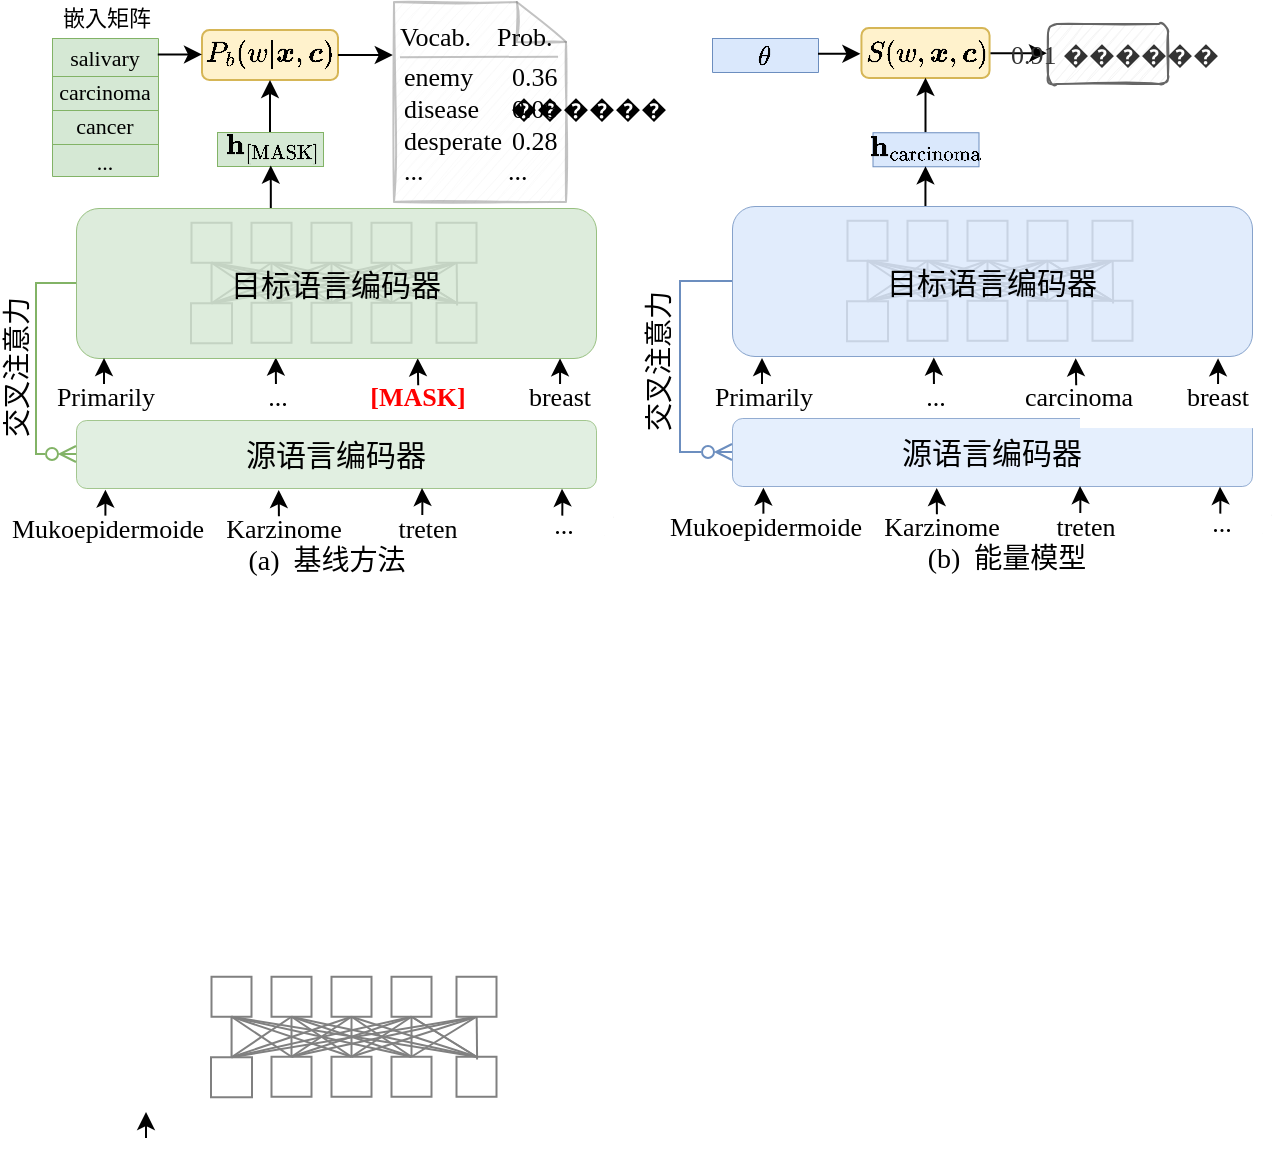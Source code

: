 <mxfile version="24.0.0" type="github">
  <diagram id="ADD6Pf1-iYHw3PYcDzVL" name="第 1 页">
    <mxGraphModel dx="2018" dy="-420" grid="1" gridSize="10" guides="1" tooltips="1" connect="1" arrows="1" fold="1" page="1" pageScale="1" pageWidth="827" pageHeight="1169" math="1" shadow="0">
      <root>
        <mxCell id="0" />
        <mxCell id="1" parent="0" />
        <mxCell id="jL-DoHjZgoJ6Cv4gA63--163" value="" style="rounded=1;whiteSpace=wrap;html=1;strokeWidth=1;fillWeight=4;hachureGap=8;hachureAngle=45;sketch=0;fontFamily=Times New Roman;fontSize=14;shadow=0;glass=0;fillColor=#fff2cc;strokeColor=#d6b656;textOpacity=30;" parent="1" vertex="1">
          <mxGeometry x="-396.28" y="1183.02" width="64.06" height="24.95" as="geometry" />
        </mxCell>
        <mxCell id="jL-DoHjZgoJ6Cv4gA63--162" value="" style="rounded=1;whiteSpace=wrap;html=1;strokeWidth=1;fillWeight=4;hachureGap=8;hachureAngle=45;fillColor=#fff2cc;sketch=0;fontFamily=Times New Roman;fontSize=14;strokeColor=#d6b656;textOpacity=30;" parent="1" vertex="1">
          <mxGeometry x="-726" y="1184.02" width="68" height="24.95" as="geometry" />
        </mxCell>
        <mxCell id="jL-DoHjZgoJ6Cv4gA63--1" value="&lt;font style=&quot;font-size: 13px;&quot;&gt;Primarily&lt;/font&gt;" style="rounded=0;whiteSpace=wrap;html=1;fontFamily=Times New Roman;fontSize=13;strokeColor=none;spacingBottom=-10;spacing=-10;spacingTop=-10;" parent="1" vertex="1">
          <mxGeometry x="-799" y="1361" width="50" height="12" as="geometry" />
        </mxCell>
        <mxCell id="jL-DoHjZgoJ6Cv4gA63--2" style="edgeStyle=orthogonalEdgeStyle;rounded=0;orthogonalLoop=1;jettySize=auto;html=1;entryX=0.365;entryY=0.995;entryDx=0;entryDy=0;entryPerimeter=0;fontFamily=Times New Roman;endArrow=classic;endFill=1;" parent="1" edge="1">
          <mxGeometry relative="1" as="geometry">
            <mxPoint x="-689" y="1368" as="sourcePoint" />
            <mxPoint x="-689.1" y="1347.76" as="targetPoint" />
          </mxGeometry>
        </mxCell>
        <mxCell id="jL-DoHjZgoJ6Cv4gA63--3" style="edgeStyle=orthogonalEdgeStyle;rounded=0;orthogonalLoop=1;jettySize=auto;html=1;entryX=0.634;entryY=1.003;entryDx=0;entryDy=0;entryPerimeter=0;exitX=0.502;exitY=0.053;exitDx=0;exitDy=0;exitPerimeter=0;fontFamily=Times New Roman;endArrow=classic;endFill=1;" parent="1" edge="1">
          <mxGeometry relative="1" as="geometry">
            <mxPoint x="-617.9" y="1361.636" as="sourcePoint" />
            <mxPoint x="-618.16" y="1348.144" as="targetPoint" />
          </mxGeometry>
        </mxCell>
        <mxCell id="jL-DoHjZgoJ6Cv4gA63--4" style="edgeStyle=orthogonalEdgeStyle;rounded=0;orthogonalLoop=1;jettySize=auto;html=1;entryX=0.904;entryY=0.983;entryDx=0;entryDy=0;entryPerimeter=0;fontFamily=Times New Roman;endArrow=classic;endFill=1;" parent="1" edge="1">
          <mxGeometry relative="1" as="geometry">
            <mxPoint x="-547" y="1369" as="sourcePoint" />
            <mxPoint x="-546.96" y="1348.184" as="targetPoint" />
          </mxGeometry>
        </mxCell>
        <mxCell id="jL-DoHjZgoJ6Cv4gA63--5" style="edgeStyle=orthogonalEdgeStyle;rounded=0;orthogonalLoop=1;jettySize=auto;html=1;exitX=0.5;exitY=0;exitDx=0;exitDy=0;entryX=0.5;entryY=1;entryDx=0;entryDy=0;strokeWidth=1;fontSize=18;fontFamily=Times New Roman;" parent="1" source="jL-DoHjZgoJ6Cv4gA63--6" target="jL-DoHjZgoJ6Cv4gA63--162" edge="1">
          <mxGeometry relative="1" as="geometry">
            <mxPoint x="-692" y="1208.75" as="targetPoint" />
          </mxGeometry>
        </mxCell>
        <mxCell id="jL-DoHjZgoJ6Cv4gA63--6" value="" style="rounded=0;whiteSpace=wrap;html=1;fontSize=11;fillColor=#d5e8d4;strokeColor=#82b366;fontFamily=Times New Roman;strokeWidth=0.5;" parent="1" vertex="1">
          <mxGeometry x="-718.5" y="1235" width="53" height="17" as="geometry" />
        </mxCell>
        <mxCell id="jL-DoHjZgoJ6Cv4gA63--7" value="" style="shape=table;startSize=0;container=1;collapsible=0;childLayout=tableLayout;rounded=0;fillStyle=auto;strokeColor=#82b366;strokeWidth=0.5;fontSize=11;fillColor=#d5e8d4;fontFamily=Times New Roman;" parent="1" vertex="1">
          <mxGeometry x="-801" y="1188" width="53" height="69" as="geometry" />
        </mxCell>
        <mxCell id="jL-DoHjZgoJ6Cv4gA63--8" value="" style="shape=tableRow;horizontal=0;startSize=0;swimlaneHead=0;swimlaneBody=0;top=0;left=0;bottom=0;right=0;collapsible=0;dropTarget=0;fillColor=none;points=[[0,0.5],[1,0.5]];portConstraint=eastwest;rounded=0;fillStyle=auto;strokeColor=#000000;strokeWidth=1;fontSize=11;fontFamily=Times New Roman;" parent="jL-DoHjZgoJ6Cv4gA63--7" vertex="1">
          <mxGeometry width="53" height="19" as="geometry" />
        </mxCell>
        <mxCell id="jL-DoHjZgoJ6Cv4gA63--9" value="salivary" style="shape=partialRectangle;html=1;whiteSpace=wrap;connectable=0;overflow=hidden;fillColor=none;top=0;left=0;bottom=0;right=0;pointerEvents=1;rounded=0;fillStyle=auto;strokeColor=#000000;strokeWidth=1;fontSize=11;fontFamily=Times New Roman;" parent="jL-DoHjZgoJ6Cv4gA63--8" vertex="1">
          <mxGeometry width="53" height="19" as="geometry">
            <mxRectangle width="53" height="19" as="alternateBounds" />
          </mxGeometry>
        </mxCell>
        <mxCell id="jL-DoHjZgoJ6Cv4gA63--10" style="shape=tableRow;horizontal=0;startSize=0;swimlaneHead=0;swimlaneBody=0;top=0;left=0;bottom=0;right=0;collapsible=0;dropTarget=0;fillColor=none;points=[[0,0.5],[1,0.5]];portConstraint=eastwest;rounded=0;fillStyle=auto;strokeColor=#000000;strokeWidth=1;fontSize=11;fontFamily=Times New Roman;" parent="jL-DoHjZgoJ6Cv4gA63--7" vertex="1">
          <mxGeometry y="19" width="53" height="17" as="geometry" />
        </mxCell>
        <mxCell id="jL-DoHjZgoJ6Cv4gA63--11" value="carcinoma" style="shape=partialRectangle;html=1;whiteSpace=wrap;connectable=0;overflow=hidden;fillColor=none;top=0;left=0;bottom=0;right=0;pointerEvents=1;rounded=0;fillStyle=auto;strokeColor=#000000;strokeWidth=1;fontSize=11;fontFamily=Times New Roman;spacingBottom=-10;spacingTop=-12;" parent="jL-DoHjZgoJ6Cv4gA63--10" vertex="1">
          <mxGeometry width="53" height="17" as="geometry">
            <mxRectangle width="53" height="17" as="alternateBounds" />
          </mxGeometry>
        </mxCell>
        <mxCell id="jL-DoHjZgoJ6Cv4gA63--12" value="" style="shape=tableRow;horizontal=0;startSize=0;swimlaneHead=0;swimlaneBody=0;top=0;left=0;bottom=0;right=0;collapsible=0;dropTarget=0;fillColor=none;points=[[0,0.5],[1,0.5]];portConstraint=eastwest;rounded=0;fillStyle=auto;strokeColor=#000000;strokeWidth=1;fontSize=11;fontFamily=Times New Roman;" parent="jL-DoHjZgoJ6Cv4gA63--7" vertex="1">
          <mxGeometry y="36" width="53" height="17" as="geometry" />
        </mxCell>
        <mxCell id="jL-DoHjZgoJ6Cv4gA63--13" value="cancer" style="shape=partialRectangle;html=1;whiteSpace=wrap;connectable=0;overflow=hidden;fillColor=none;top=0;left=0;bottom=0;right=0;pointerEvents=1;rounded=0;fillStyle=auto;strokeColor=#000000;strokeWidth=0.5;fontSize=11;fontFamily=Times New Roman;verticalAlign=bottom;spacingTop=-2;spacingBottom=0;" parent="jL-DoHjZgoJ6Cv4gA63--12" vertex="1">
          <mxGeometry width="53" height="17" as="geometry">
            <mxRectangle width="53" height="17" as="alternateBounds" />
          </mxGeometry>
        </mxCell>
        <mxCell id="jL-DoHjZgoJ6Cv4gA63--14" value="" style="shape=tableRow;horizontal=0;startSize=0;swimlaneHead=0;swimlaneBody=0;top=0;left=0;bottom=0;right=0;collapsible=0;dropTarget=0;fillColor=none;points=[[0,0.5],[1,0.5]];portConstraint=eastwest;rounded=0;fillStyle=auto;strokeColor=#000000;strokeWidth=1;fontSize=11;fontFamily=Times New Roman;" parent="jL-DoHjZgoJ6Cv4gA63--7" vertex="1">
          <mxGeometry y="53" width="53" height="16" as="geometry" />
        </mxCell>
        <mxCell id="jL-DoHjZgoJ6Cv4gA63--15" value="..." style="shape=partialRectangle;html=1;whiteSpace=wrap;connectable=0;overflow=hidden;fillColor=none;top=0;left=0;bottom=0;right=0;pointerEvents=1;rounded=0;fillStyle=auto;strokeColor=#000000;strokeWidth=1;fontSize=11;fontFamily=Times New Roman;" parent="jL-DoHjZgoJ6Cv4gA63--14" vertex="1">
          <mxGeometry width="53" height="16" as="geometry">
            <mxRectangle width="53" height="16" as="alternateBounds" />
          </mxGeometry>
        </mxCell>
        <mxCell id="jL-DoHjZgoJ6Cv4gA63--18" style="edgeStyle=orthogonalEdgeStyle;rounded=0;orthogonalLoop=1;jettySize=auto;html=1;entryX=0;entryY=0.5;entryDx=0;entryDy=0;strokeColor=#000000;strokeWidth=1;fontFamily=Times New Roman;fontSize=12;fontColor=#EA6B66;exitX=0.998;exitY=0.434;exitDx=0;exitDy=0;exitPerimeter=0;" parent="1" source="jL-DoHjZgoJ6Cv4gA63--8" target="jL-DoHjZgoJ6Cv4gA63--162" edge="1">
          <mxGeometry relative="1" as="geometry">
            <mxPoint x="-711.5" y="1197.5" as="targetPoint" />
          </mxGeometry>
        </mxCell>
        <mxCell id="jL-DoHjZgoJ6Cv4gA63--19" style="edgeStyle=orthogonalEdgeStyle;rounded=0;orthogonalLoop=1;jettySize=auto;html=1;exitX=0.5;exitY=0;exitDx=0;exitDy=0;entryX=0.5;entryY=1;entryDx=0;entryDy=0;strokeWidth=1;fontSize=18;fontFamily=Times New Roman;" parent="1" source="jL-DoHjZgoJ6Cv4gA63--20" edge="1">
          <mxGeometry relative="1" as="geometry">
            <mxPoint x="-364.25" y="1207.88" as="targetPoint" />
          </mxGeometry>
        </mxCell>
        <mxCell id="jL-DoHjZgoJ6Cv4gA63--20" value="" style="rounded=0;whiteSpace=wrap;html=1;fontSize=11;fillColor=#dae8fc;strokeColor=#6c8ebf;fontFamily=Times New Roman;strokeWidth=0.5;" parent="1" vertex="1">
          <mxGeometry x="-390.75" y="1235.13" width="53" height="17" as="geometry" />
        </mxCell>
        <mxCell id="jL-DoHjZgoJ6Cv4gA63--21" style="edgeStyle=orthogonalEdgeStyle;rounded=0;orthogonalLoop=1;jettySize=auto;html=1;entryX=0.5;entryY=1;entryDx=0;entryDy=0;strokeColor=#000000;strokeWidth=1;fontFamily=Times New Roman;fontSize=12;fontColor=#EA6B66;exitX=0.372;exitY=0;exitDx=0;exitDy=0;exitPerimeter=0;" parent="1" source="jL-DoHjZgoJ6Cv4gA63--114" target="jL-DoHjZgoJ6Cv4gA63--20" edge="1">
          <mxGeometry relative="1" as="geometry">
            <mxPoint x="-363.25" y="1272.88" as="sourcePoint" />
            <mxPoint x="-363.35" y="1248.884" as="targetPoint" />
          </mxGeometry>
        </mxCell>
        <mxCell id="jL-DoHjZgoJ6Cv4gA63--22" style="edgeStyle=orthogonalEdgeStyle;rounded=0;orthogonalLoop=1;jettySize=auto;html=1;strokeColor=#000000;strokeWidth=1;fontFamily=Times New Roman;fontSize=11;fontColor=#000000;entryX=-0.009;entryY=0.497;entryDx=0;entryDy=0;entryPerimeter=0;" parent="1" target="jL-DoHjZgoJ6Cv4gA63--24" edge="1">
          <mxGeometry relative="1" as="geometry">
            <mxPoint x="-331.764" y="1195.621" as="sourcePoint" />
            <mxPoint x="-302" y="1196" as="targetPoint" />
          </mxGeometry>
        </mxCell>
        <mxCell id="jL-DoHjZgoJ6Cv4gA63--24" value="0.91 ������" style="text;html=1;align=center;verticalAlign=middle;resizable=0;points=[];autosize=1;fontSize=13;fontFamily=Times New Roman;spacingRight=-5;fillColor=#f5f5f5;fontColor=#333333;strokeColor=#666666;rounded=1;sketch=1;" parent="1" vertex="1">
          <mxGeometry x="-303" y="1180.98" width="60" height="30" as="geometry" />
        </mxCell>
        <mxCell id="jL-DoHjZgoJ6Cv4gA63--26" value="" style="group;fontFamily=Times New Roman;" parent="1" vertex="1" connectable="0">
          <mxGeometry x="-789" y="1351.82" width="260" height="75" as="geometry" />
        </mxCell>
        <mxCell id="jL-DoHjZgoJ6Cv4gA63--27" value="&lt;span style=&quot;font-weight: normal;&quot;&gt;...&lt;/span&gt;" style="rounded=0;whiteSpace=wrap;html=1;fontFamily=Times New Roman;fontSize=13;strokeColor=none;spacingBottom=-10;spacing=-10;spacingTop=-10;fontStyle=1" parent="1" vertex="1">
          <mxGeometry x="-713.5" y="1361" width="50" height="12" as="geometry" />
        </mxCell>
        <mxCell id="jL-DoHjZgoJ6Cv4gA63--28" value="&lt;font color=&quot;#ff0000&quot; style=&quot;font-size: 13px;&quot;&gt;&lt;b&gt;[MASK]&lt;/b&gt;&lt;/font&gt;" style="rounded=0;whiteSpace=wrap;html=1;fontFamily=Times New Roman;fontSize=13;strokeColor=none;spacingBottom=-10;spacing=-10;spacingTop=-10;fillColor=none;" parent="1" vertex="1">
          <mxGeometry x="-643" y="1361" width="50" height="12" as="geometry" />
        </mxCell>
        <mxCell id="jL-DoHjZgoJ6Cv4gA63--29" value="&lt;font style=&quot;font-size: 13px;&quot;&gt;breast&lt;/font&gt;" style="rounded=0;whiteSpace=wrap;html=1;fontFamily=Times New Roman;fontSize=13;strokeColor=none;spacingBottom=-10;spacing=-10;spacingTop=-10;" parent="1" vertex="1">
          <mxGeometry x="-572" y="1361" width="50" height="12" as="geometry" />
        </mxCell>
        <mxCell id="jL-DoHjZgoJ6Cv4gA63--30" value="" style="group;fontFamily=Times New Roman;" parent="1" vertex="1" connectable="0">
          <mxGeometry x="-789" y="1273" width="287.5" height="94" as="geometry" />
        </mxCell>
        <mxCell id="jL-DoHjZgoJ6Cv4gA63--31" value="" style="group;fontFamily=Times New Roman;" parent="jL-DoHjZgoJ6Cv4gA63--30" vertex="1" connectable="0">
          <mxGeometry x="57.5" y="7.38" width="201.38" height="67.62" as="geometry" />
        </mxCell>
        <mxCell id="jL-DoHjZgoJ6Cv4gA63--32" value="" style="group;rotation=-90;fontFamily=Times New Roman;" parent="jL-DoHjZgoJ6Cv4gA63--31" vertex="1" connectable="0">
          <mxGeometry x="25.25" y="-25" width="60" height="110.5" as="geometry" />
        </mxCell>
        <mxCell id="jL-DoHjZgoJ6Cv4gA63--33" value="" style="rounded=0;whiteSpace=wrap;html=1;fontFamily=Times New Roman;fontSize=2;strokeColor=#808080;rotation=-90;" parent="jL-DoHjZgoJ6Cv4gA63--32" vertex="1">
          <mxGeometry x="-25" y="65" width="20" height="20.5" as="geometry" />
        </mxCell>
        <mxCell id="jL-DoHjZgoJ6Cv4gA63--34" style="edgeStyle=none;rounded=0;orthogonalLoop=1;jettySize=auto;html=1;exitX=1;exitY=0.5;exitDx=0;exitDy=0;fontFamily=Times New Roman;fontSize=2;endArrow=none;endFill=0;strokeColor=#808080;" parent="jL-DoHjZgoJ6Cv4gA63--32" source="jL-DoHjZgoJ6Cv4gA63--35" edge="1">
          <mxGeometry relative="1" as="geometry">
            <mxPoint x="45" y="45" as="targetPoint" />
          </mxGeometry>
        </mxCell>
        <mxCell id="jL-DoHjZgoJ6Cv4gA63--35" value="" style="rounded=0;whiteSpace=wrap;html=1;fontFamily=Times New Roman;fontSize=2;strokeColor=#808080;rotation=-90;" parent="jL-DoHjZgoJ6Cv4gA63--32" vertex="1">
          <mxGeometry x="5" y="65" width="20" height="20" as="geometry" />
        </mxCell>
        <mxCell id="jL-DoHjZgoJ6Cv4gA63--36" value="" style="rounded=0;whiteSpace=wrap;html=1;fontFamily=Times New Roman;fontSize=2;strokeColor=#808080;rotation=-90;" parent="jL-DoHjZgoJ6Cv4gA63--32" vertex="1">
          <mxGeometry x="35" y="65" width="20" height="20" as="geometry" />
        </mxCell>
        <mxCell id="jL-DoHjZgoJ6Cv4gA63--37" value="" style="rounded=0;whiteSpace=wrap;html=1;fontFamily=Times New Roman;fontSize=2;strokeColor=#808080;rotation=-90;" parent="jL-DoHjZgoJ6Cv4gA63--32" vertex="1">
          <mxGeometry x="65" y="65" width="20" height="20" as="geometry" />
        </mxCell>
        <mxCell id="jL-DoHjZgoJ6Cv4gA63--38" value="" style="rounded=0;whiteSpace=wrap;html=1;fontFamily=Times New Roman;fontSize=2;strokeColor=#808080;rotation=-90;" parent="jL-DoHjZgoJ6Cv4gA63--32" vertex="1">
          <mxGeometry x="-25" y="25" width="20" height="20" as="geometry" />
        </mxCell>
        <mxCell id="jL-DoHjZgoJ6Cv4gA63--39" style="edgeStyle=orthogonalEdgeStyle;rounded=0;orthogonalLoop=1;jettySize=auto;html=1;entryX=0;entryY=0.5;entryDx=0;entryDy=0;fontFamily=Times New Roman;fontSize=2;endArrow=none;endFill=0;strokeColor=#808080;" parent="jL-DoHjZgoJ6Cv4gA63--32" source="jL-DoHjZgoJ6Cv4gA63--33" target="jL-DoHjZgoJ6Cv4gA63--38" edge="1">
          <mxGeometry relative="1" as="geometry" />
        </mxCell>
        <mxCell id="jL-DoHjZgoJ6Cv4gA63--40" style="edgeStyle=none;rounded=0;orthogonalLoop=1;jettySize=auto;html=1;exitX=1;exitY=0.5;exitDx=0;exitDy=0;entryX=0;entryY=0.5;entryDx=0;entryDy=0;fontFamily=Times New Roman;fontSize=2;endArrow=none;endFill=0;strokeColor=#808080;" parent="jL-DoHjZgoJ6Cv4gA63--32" source="jL-DoHjZgoJ6Cv4gA63--35" target="jL-DoHjZgoJ6Cv4gA63--38" edge="1">
          <mxGeometry relative="1" as="geometry" />
        </mxCell>
        <mxCell id="jL-DoHjZgoJ6Cv4gA63--41" style="edgeStyle=none;rounded=0;orthogonalLoop=1;jettySize=auto;html=1;exitX=1;exitY=0.5;exitDx=0;exitDy=0;entryX=0;entryY=0.5;entryDx=0;entryDy=0;fontFamily=Times New Roman;fontSize=2;endArrow=none;endFill=0;strokeColor=#808080;" parent="jL-DoHjZgoJ6Cv4gA63--32" source="jL-DoHjZgoJ6Cv4gA63--36" target="jL-DoHjZgoJ6Cv4gA63--38" edge="1">
          <mxGeometry relative="1" as="geometry" />
        </mxCell>
        <mxCell id="jL-DoHjZgoJ6Cv4gA63--42" style="edgeStyle=none;rounded=0;orthogonalLoop=1;jettySize=auto;html=1;exitX=1;exitY=0.5;exitDx=0;exitDy=0;entryX=0;entryY=0.5;entryDx=0;entryDy=0;fontFamily=Times New Roman;fontSize=2;endArrow=none;endFill=0;strokeColor=#808080;" parent="jL-DoHjZgoJ6Cv4gA63--32" source="jL-DoHjZgoJ6Cv4gA63--37" target="jL-DoHjZgoJ6Cv4gA63--38" edge="1">
          <mxGeometry relative="1" as="geometry" />
        </mxCell>
        <mxCell id="jL-DoHjZgoJ6Cv4gA63--43" value="" style="rounded=0;whiteSpace=wrap;html=1;fontFamily=Times New Roman;fontSize=2;strokeColor=#808080;rotation=-90;" parent="jL-DoHjZgoJ6Cv4gA63--32" vertex="1">
          <mxGeometry x="5" y="25" width="20" height="20" as="geometry" />
        </mxCell>
        <mxCell id="jL-DoHjZgoJ6Cv4gA63--44" style="edgeStyle=none;rounded=0;orthogonalLoop=1;jettySize=auto;html=1;entryX=0;entryY=0.5;entryDx=0;entryDy=0;fontFamily=Times New Roman;fontSize=2;endArrow=none;endFill=0;exitX=1;exitY=0.5;exitDx=0;exitDy=0;strokeColor=#808080;" parent="jL-DoHjZgoJ6Cv4gA63--32" source="jL-DoHjZgoJ6Cv4gA63--33" target="jL-DoHjZgoJ6Cv4gA63--43" edge="1">
          <mxGeometry relative="1" as="geometry" />
        </mxCell>
        <mxCell id="jL-DoHjZgoJ6Cv4gA63--45" style="edgeStyle=none;rounded=0;orthogonalLoop=1;jettySize=auto;html=1;exitX=1;exitY=0.5;exitDx=0;exitDy=0;entryX=0;entryY=0.5;entryDx=0;entryDy=0;fontFamily=Times New Roman;fontSize=2;endArrow=none;endFill=0;strokeColor=#808080;" parent="jL-DoHjZgoJ6Cv4gA63--32" source="jL-DoHjZgoJ6Cv4gA63--35" target="jL-DoHjZgoJ6Cv4gA63--43" edge="1">
          <mxGeometry relative="1" as="geometry" />
        </mxCell>
        <mxCell id="jL-DoHjZgoJ6Cv4gA63--46" style="edgeStyle=none;rounded=0;orthogonalLoop=1;jettySize=auto;html=1;exitX=1;exitY=0.5;exitDx=0;exitDy=0;entryX=0;entryY=0.5;entryDx=0;entryDy=0;fontFamily=Times New Roman;fontSize=2;endArrow=none;endFill=0;strokeColor=#808080;" parent="jL-DoHjZgoJ6Cv4gA63--32" source="jL-DoHjZgoJ6Cv4gA63--36" target="jL-DoHjZgoJ6Cv4gA63--43" edge="1">
          <mxGeometry relative="1" as="geometry" />
        </mxCell>
        <mxCell id="jL-DoHjZgoJ6Cv4gA63--47" style="edgeStyle=none;rounded=0;orthogonalLoop=1;jettySize=auto;html=1;exitX=1;exitY=0.5;exitDx=0;exitDy=0;entryX=0;entryY=0.5;entryDx=0;entryDy=0;fontFamily=Times New Roman;fontSize=2;endArrow=none;endFill=0;strokeColor=#808080;" parent="jL-DoHjZgoJ6Cv4gA63--32" source="jL-DoHjZgoJ6Cv4gA63--37" target="jL-DoHjZgoJ6Cv4gA63--43" edge="1">
          <mxGeometry relative="1" as="geometry" />
        </mxCell>
        <mxCell id="jL-DoHjZgoJ6Cv4gA63--48" value="" style="rounded=0;whiteSpace=wrap;html=1;fontFamily=Times New Roman;fontSize=2;strokeColor=#808080;rotation=-90;" parent="jL-DoHjZgoJ6Cv4gA63--32" vertex="1">
          <mxGeometry x="35" y="25" width="20" height="20" as="geometry" />
        </mxCell>
        <mxCell id="jL-DoHjZgoJ6Cv4gA63--49" style="edgeStyle=none;rounded=0;orthogonalLoop=1;jettySize=auto;html=1;entryX=0;entryY=0.5;entryDx=0;entryDy=0;fontFamily=Times New Roman;fontSize=2;endArrow=none;endFill=0;exitX=1;exitY=0.5;exitDx=0;exitDy=0;strokeColor=#808080;" parent="jL-DoHjZgoJ6Cv4gA63--32" source="jL-DoHjZgoJ6Cv4gA63--33" target="jL-DoHjZgoJ6Cv4gA63--48" edge="1">
          <mxGeometry relative="1" as="geometry" />
        </mxCell>
        <mxCell id="jL-DoHjZgoJ6Cv4gA63--50" style="edgeStyle=none;rounded=0;orthogonalLoop=1;jettySize=auto;html=1;exitX=1;exitY=0.5;exitDx=0;exitDy=0;entryX=0;entryY=0.5;entryDx=0;entryDy=0;fontFamily=Times New Roman;fontSize=2;endArrow=none;endFill=0;strokeColor=#808080;" parent="jL-DoHjZgoJ6Cv4gA63--32" source="jL-DoHjZgoJ6Cv4gA63--36" target="jL-DoHjZgoJ6Cv4gA63--48" edge="1">
          <mxGeometry relative="1" as="geometry" />
        </mxCell>
        <mxCell id="jL-DoHjZgoJ6Cv4gA63--51" style="edgeStyle=none;rounded=0;orthogonalLoop=1;jettySize=auto;html=1;exitX=1;exitY=0.5;exitDx=0;exitDy=0;entryX=0;entryY=0.5;entryDx=0;entryDy=0;fontFamily=Times New Roman;fontSize=2;endArrow=none;endFill=0;strokeColor=#808080;" parent="jL-DoHjZgoJ6Cv4gA63--32" source="jL-DoHjZgoJ6Cv4gA63--37" target="jL-DoHjZgoJ6Cv4gA63--48" edge="1">
          <mxGeometry relative="1" as="geometry" />
        </mxCell>
        <mxCell id="jL-DoHjZgoJ6Cv4gA63--52" value="" style="rounded=0;whiteSpace=wrap;html=1;fontFamily=Times New Roman;fontSize=2;strokeColor=#808080;rotation=-90;" parent="jL-DoHjZgoJ6Cv4gA63--32" vertex="1">
          <mxGeometry x="65" y="25" width="20" height="20" as="geometry" />
        </mxCell>
        <mxCell id="jL-DoHjZgoJ6Cv4gA63--53" style="edgeStyle=none;rounded=0;orthogonalLoop=1;jettySize=auto;html=1;entryX=0;entryY=0.5;entryDx=0;entryDy=0;fontFamily=Times New Roman;fontSize=2;endArrow=none;endFill=0;exitX=1;exitY=0.5;exitDx=0;exitDy=0;strokeColor=#808080;" parent="jL-DoHjZgoJ6Cv4gA63--32" source="jL-DoHjZgoJ6Cv4gA63--33" target="jL-DoHjZgoJ6Cv4gA63--52" edge="1">
          <mxGeometry relative="1" as="geometry" />
        </mxCell>
        <mxCell id="jL-DoHjZgoJ6Cv4gA63--54" style="edgeStyle=none;rounded=0;orthogonalLoop=1;jettySize=auto;html=1;exitX=1;exitY=0.5;exitDx=0;exitDy=0;entryX=0;entryY=0.5;entryDx=0;entryDy=0;fontFamily=Times New Roman;fontSize=2;endArrow=none;endFill=0;strokeColor=#808080;" parent="jL-DoHjZgoJ6Cv4gA63--32" source="jL-DoHjZgoJ6Cv4gA63--35" target="jL-DoHjZgoJ6Cv4gA63--52" edge="1">
          <mxGeometry relative="1" as="geometry" />
        </mxCell>
        <mxCell id="jL-DoHjZgoJ6Cv4gA63--55" style="edgeStyle=none;rounded=0;orthogonalLoop=1;jettySize=auto;html=1;exitX=1;exitY=0.5;exitDx=0;exitDy=0;entryX=0;entryY=0.5;entryDx=0;entryDy=0;fontFamily=Times New Roman;fontSize=2;endArrow=none;endFill=0;strokeColor=#808080;" parent="jL-DoHjZgoJ6Cv4gA63--32" source="jL-DoHjZgoJ6Cv4gA63--36" target="jL-DoHjZgoJ6Cv4gA63--52" edge="1">
          <mxGeometry relative="1" as="geometry" />
        </mxCell>
        <mxCell id="jL-DoHjZgoJ6Cv4gA63--56" style="edgeStyle=none;rounded=0;orthogonalLoop=1;jettySize=auto;html=1;exitX=1;exitY=0.5;exitDx=0;exitDy=0;entryX=0;entryY=0.5;entryDx=0;entryDy=0;fontFamily=Times New Roman;fontSize=2;endArrow=none;endFill=0;strokeColor=#808080;" parent="jL-DoHjZgoJ6Cv4gA63--32" source="jL-DoHjZgoJ6Cv4gA63--37" target="jL-DoHjZgoJ6Cv4gA63--52" edge="1">
          <mxGeometry relative="1" as="geometry" />
        </mxCell>
        <mxCell id="jL-DoHjZgoJ6Cv4gA63--57" style="edgeStyle=none;rounded=0;orthogonalLoop=1;jettySize=auto;html=1;entryX=1;entryY=0.5;entryDx=0;entryDy=0;fontFamily=Times New Roman;fontSize=2;endArrow=none;endFill=0;strokeColor=#808080;" parent="jL-DoHjZgoJ6Cv4gA63--32" source="jL-DoHjZgoJ6Cv4gA63--33" target="jL-DoHjZgoJ6Cv4gA63--33" edge="1">
          <mxGeometry relative="1" as="geometry" />
        </mxCell>
        <mxCell id="jL-DoHjZgoJ6Cv4gA63--58" style="edgeStyle=none;rounded=0;orthogonalLoop=1;jettySize=auto;html=1;exitX=0;exitY=0.5;exitDx=0;exitDy=0;entryX=1;entryY=0.5;entryDx=0;entryDy=0;strokeColor=#808080;fontSize=1;fontColor=#999999;endArrow=none;endFill=0;fontFamily=Times New Roman;" parent="jL-DoHjZgoJ6Cv4gA63--31" source="jL-DoHjZgoJ6Cv4gA63--62" target="jL-DoHjZgoJ6Cv4gA63--37" edge="1">
          <mxGeometry relative="1" as="geometry" />
        </mxCell>
        <mxCell id="jL-DoHjZgoJ6Cv4gA63--59" style="edgeStyle=none;rounded=0;orthogonalLoop=1;jettySize=auto;html=1;exitX=0;exitY=0.5;exitDx=0;exitDy=0;entryX=1;entryY=0.5;entryDx=0;entryDy=0;strokeColor=#808080;fontSize=1;fontColor=#999999;endArrow=none;endFill=0;fontFamily=Times New Roman;" parent="jL-DoHjZgoJ6Cv4gA63--31" source="jL-DoHjZgoJ6Cv4gA63--62" target="jL-DoHjZgoJ6Cv4gA63--36" edge="1">
          <mxGeometry relative="1" as="geometry" />
        </mxCell>
        <mxCell id="jL-DoHjZgoJ6Cv4gA63--60" style="edgeStyle=none;rounded=0;orthogonalLoop=1;jettySize=auto;html=1;entryX=1;entryY=0.5;entryDx=0;entryDy=0;strokeColor=#808080;fontSize=1;fontColor=#999999;endArrow=none;endFill=0;exitX=0;exitY=0.5;exitDx=0;exitDy=0;fontFamily=Times New Roman;" parent="jL-DoHjZgoJ6Cv4gA63--31" source="jL-DoHjZgoJ6Cv4gA63--62" target="jL-DoHjZgoJ6Cv4gA63--35" edge="1">
          <mxGeometry relative="1" as="geometry" />
        </mxCell>
        <mxCell id="jL-DoHjZgoJ6Cv4gA63--61" style="edgeStyle=none;rounded=0;orthogonalLoop=1;jettySize=auto;html=1;entryX=1;entryY=0.5;entryDx=0;entryDy=0;strokeColor=#808080;fontSize=1;fontColor=#999999;endArrow=none;endFill=0;exitX=0;exitY=0.5;exitDx=0;exitDy=0;fontFamily=Times New Roman;" parent="jL-DoHjZgoJ6Cv4gA63--31" source="jL-DoHjZgoJ6Cv4gA63--62" target="jL-DoHjZgoJ6Cv4gA63--33" edge="1">
          <mxGeometry relative="1" as="geometry" />
        </mxCell>
        <mxCell id="jL-DoHjZgoJ6Cv4gA63--62" value="" style="rounded=0;whiteSpace=wrap;html=1;fontFamily=Times New Roman;fontSize=2;strokeColor=#808080;rotation=-90;" parent="jL-DoHjZgoJ6Cv4gA63--31" vertex="1">
          <mxGeometry x="122.75" width="20" height="20" as="geometry" />
        </mxCell>
        <mxCell id="jL-DoHjZgoJ6Cv4gA63--63" value="" style="rounded=0;whiteSpace=wrap;html=1;fontFamily=Times New Roman;fontSize=2;strokeColor=#808080;rotation=-90;" parent="jL-DoHjZgoJ6Cv4gA63--31" vertex="1">
          <mxGeometry x="122.75" y="40" width="20" height="20" as="geometry" />
        </mxCell>
        <mxCell id="jL-DoHjZgoJ6Cv4gA63--64" style="rounded=0;orthogonalLoop=1;jettySize=auto;html=1;strokeColor=#808080;fontSize=1;fontColor=#999999;entryX=1;entryY=0.5;entryDx=0;entryDy=0;exitX=0;exitY=0.5;exitDx=0;exitDy=0;endArrow=none;endFill=0;fontFamily=Times New Roman;" parent="jL-DoHjZgoJ6Cv4gA63--31" source="jL-DoHjZgoJ6Cv4gA63--52" target="jL-DoHjZgoJ6Cv4gA63--63" edge="1">
          <mxGeometry relative="1" as="geometry">
            <mxPoint x="127.25" y="38" as="targetPoint" />
          </mxGeometry>
        </mxCell>
        <mxCell id="jL-DoHjZgoJ6Cv4gA63--65" style="edgeStyle=none;rounded=0;orthogonalLoop=1;jettySize=auto;html=1;entryX=1;entryY=0.5;entryDx=0;entryDy=0;strokeColor=#808080;fontSize=1;fontColor=#999999;endArrow=none;endFill=0;exitX=0;exitY=0.5;exitDx=0;exitDy=0;fontFamily=Times New Roman;" parent="jL-DoHjZgoJ6Cv4gA63--31" source="jL-DoHjZgoJ6Cv4gA63--38" target="jL-DoHjZgoJ6Cv4gA63--63" edge="1">
          <mxGeometry relative="1" as="geometry">
            <mxPoint x="37.25" y="-2" as="sourcePoint" />
          </mxGeometry>
        </mxCell>
        <mxCell id="jL-DoHjZgoJ6Cv4gA63--66" style="edgeStyle=none;rounded=0;orthogonalLoop=1;jettySize=auto;html=1;entryX=1;entryY=0.5;entryDx=0;entryDy=0;strokeColor=#808080;fontSize=1;fontColor=#999999;endArrow=none;endFill=0;exitX=0;exitY=0.5;exitDx=0;exitDy=0;fontFamily=Times New Roman;" parent="jL-DoHjZgoJ6Cv4gA63--31" source="jL-DoHjZgoJ6Cv4gA63--43" target="jL-DoHjZgoJ6Cv4gA63--63" edge="1">
          <mxGeometry relative="1" as="geometry" />
        </mxCell>
        <mxCell id="jL-DoHjZgoJ6Cv4gA63--67" style="edgeStyle=none;rounded=0;orthogonalLoop=1;jettySize=auto;html=1;entryX=1;entryY=0.5;entryDx=0;entryDy=0;strokeColor=#808080;fontSize=1;fontColor=#999999;endArrow=none;endFill=0;exitX=0;exitY=0.5;exitDx=0;exitDy=0;fontFamily=Times New Roman;" parent="jL-DoHjZgoJ6Cv4gA63--31" source="jL-DoHjZgoJ6Cv4gA63--48" target="jL-DoHjZgoJ6Cv4gA63--63" edge="1">
          <mxGeometry relative="1" as="geometry" />
        </mxCell>
        <mxCell id="jL-DoHjZgoJ6Cv4gA63--68" style="edgeStyle=none;rounded=0;orthogonalLoop=1;jettySize=auto;html=1;entryX=0.93;entryY=0.515;entryDx=0;entryDy=0;entryPerimeter=0;strokeColor=#808080;fontSize=1;fontColor=#999999;endArrow=none;endFill=0;fontFamily=Times New Roman;" parent="jL-DoHjZgoJ6Cv4gA63--31" source="jL-DoHjZgoJ6Cv4gA63--62" target="jL-DoHjZgoJ6Cv4gA63--63" edge="1">
          <mxGeometry relative="1" as="geometry" />
        </mxCell>
        <mxCell id="jL-DoHjZgoJ6Cv4gA63--69" style="edgeStyle=none;rounded=0;orthogonalLoop=1;jettySize=auto;html=1;entryX=1;entryY=0.5;entryDx=0;entryDy=0;strokeColor=#808080;fontSize=1;fontColor=#999999;endArrow=none;endFill=0;exitX=0;exitY=0.5;exitDx=0;exitDy=0;fontFamily=Times New Roman;" parent="jL-DoHjZgoJ6Cv4gA63--31" source="jL-DoHjZgoJ6Cv4gA63--52" target="jL-DoHjZgoJ6Cv4gA63--63" edge="1">
          <mxGeometry relative="1" as="geometry" />
        </mxCell>
        <mxCell id="jL-DoHjZgoJ6Cv4gA63--70" value="目标语言编码器" style="rounded=1;whiteSpace=wrap;html=1;fontSize=15;fillColor=#d5e8d4;strokeColor=#82b366;strokeWidth=0.5;fillStyle=auto;fontFamily=Times New Roman;opacity=80;" parent="jL-DoHjZgoJ6Cv4gA63--30" vertex="1">
          <mxGeometry width="260" height="75" as="geometry" />
        </mxCell>
        <mxCell id="jL-DoHjZgoJ6Cv4gA63--71" style="edgeStyle=orthogonalEdgeStyle;rounded=0;orthogonalLoop=1;jettySize=auto;html=1;entryX=0.365;entryY=0.995;entryDx=0;entryDy=0;entryPerimeter=0;fontFamily=Times New Roman;endArrow=classic;endFill=1;" parent="jL-DoHjZgoJ6Cv4gA63--30" edge="1">
          <mxGeometry relative="1" as="geometry">
            <mxPoint x="14" y="88" as="sourcePoint" />
            <mxPoint x="14.0" y="75.0" as="targetPoint" />
          </mxGeometry>
        </mxCell>
        <mxCell id="jL-DoHjZgoJ6Cv4gA63--72" style="edgeStyle=orthogonalEdgeStyle;rounded=0;orthogonalLoop=1;jettySize=auto;html=1;entryX=0.365;entryY=0.995;entryDx=0;entryDy=0;entryPerimeter=0;fontFamily=Times New Roman;exitX=0.367;exitY=0;exitDx=0;exitDy=0;exitPerimeter=0;" parent="1" edge="1">
          <mxGeometry relative="1" as="geometry">
            <mxPoint x="-691.58" y="1273" as="sourcePoint" />
            <mxPoint x="-691.63" y="1251.75" as="targetPoint" />
          </mxGeometry>
        </mxCell>
        <mxCell id="jL-DoHjZgoJ6Cv4gA63--73" value="" style="group;fontFamily=Times New Roman;" parent="1" vertex="1" connectable="0">
          <mxGeometry x="-469" y="1362.82" width="260" height="75" as="geometry" />
        </mxCell>
        <mxCell id="jL-DoHjZgoJ6Cv4gA63--74" value="" style="group;fontFamily=Times New Roman;sketch=1;" parent="1" vertex="1" connectable="0">
          <mxGeometry x="-461" y="1272" width="260" height="75" as="geometry" />
        </mxCell>
        <mxCell id="jL-DoHjZgoJ6Cv4gA63--75" value="" style="group;fontFamily=Times New Roman;" parent="jL-DoHjZgoJ6Cv4gA63--74" vertex="1" connectable="0">
          <mxGeometry x="57.5" y="7.38" width="201.38" height="67.62" as="geometry" />
        </mxCell>
        <mxCell id="jL-DoHjZgoJ6Cv4gA63--76" value="" style="group;rotation=-90;fontFamily=Times New Roman;" parent="jL-DoHjZgoJ6Cv4gA63--75" vertex="1" connectable="0">
          <mxGeometry x="25.25" y="-25" width="60" height="110.5" as="geometry" />
        </mxCell>
        <mxCell id="jL-DoHjZgoJ6Cv4gA63--77" value="" style="rounded=0;whiteSpace=wrap;html=1;fontFamily=Times New Roman;fontSize=2;strokeColor=#808080;rotation=-90;" parent="jL-DoHjZgoJ6Cv4gA63--76" vertex="1">
          <mxGeometry x="-25" y="65" width="20" height="20.5" as="geometry" />
        </mxCell>
        <mxCell id="jL-DoHjZgoJ6Cv4gA63--78" style="edgeStyle=none;rounded=0;orthogonalLoop=1;jettySize=auto;html=1;exitX=1;exitY=0.5;exitDx=0;exitDy=0;fontFamily=Times New Roman;fontSize=2;endArrow=none;endFill=0;strokeColor=#808080;" parent="jL-DoHjZgoJ6Cv4gA63--76" source="jL-DoHjZgoJ6Cv4gA63--79" edge="1">
          <mxGeometry relative="1" as="geometry">
            <mxPoint x="45" y="45" as="targetPoint" />
          </mxGeometry>
        </mxCell>
        <mxCell id="jL-DoHjZgoJ6Cv4gA63--79" value="" style="rounded=0;whiteSpace=wrap;html=1;fontFamily=Times New Roman;fontSize=2;strokeColor=#808080;rotation=-90;" parent="jL-DoHjZgoJ6Cv4gA63--76" vertex="1">
          <mxGeometry x="5" y="65" width="20" height="20" as="geometry" />
        </mxCell>
        <mxCell id="jL-DoHjZgoJ6Cv4gA63--80" value="" style="rounded=0;whiteSpace=wrap;html=1;fontFamily=Times New Roman;fontSize=2;strokeColor=#808080;rotation=-90;" parent="jL-DoHjZgoJ6Cv4gA63--76" vertex="1">
          <mxGeometry x="35" y="65" width="20" height="20" as="geometry" />
        </mxCell>
        <mxCell id="jL-DoHjZgoJ6Cv4gA63--81" value="" style="rounded=0;whiteSpace=wrap;html=1;fontFamily=Times New Roman;fontSize=2;strokeColor=#808080;rotation=-90;" parent="jL-DoHjZgoJ6Cv4gA63--76" vertex="1">
          <mxGeometry x="65" y="65" width="20" height="20" as="geometry" />
        </mxCell>
        <mxCell id="jL-DoHjZgoJ6Cv4gA63--82" value="" style="rounded=0;whiteSpace=wrap;html=1;fontFamily=Times New Roman;fontSize=2;strokeColor=#808080;rotation=-90;" parent="jL-DoHjZgoJ6Cv4gA63--76" vertex="1">
          <mxGeometry x="-25" y="25" width="20" height="20" as="geometry" />
        </mxCell>
        <mxCell id="jL-DoHjZgoJ6Cv4gA63--83" style="edgeStyle=orthogonalEdgeStyle;rounded=0;orthogonalLoop=1;jettySize=auto;html=1;entryX=0;entryY=0.5;entryDx=0;entryDy=0;fontFamily=Times New Roman;fontSize=2;endArrow=none;endFill=0;strokeColor=#808080;" parent="jL-DoHjZgoJ6Cv4gA63--76" source="jL-DoHjZgoJ6Cv4gA63--77" target="jL-DoHjZgoJ6Cv4gA63--82" edge="1">
          <mxGeometry relative="1" as="geometry" />
        </mxCell>
        <mxCell id="jL-DoHjZgoJ6Cv4gA63--84" style="edgeStyle=none;rounded=0;orthogonalLoop=1;jettySize=auto;html=1;exitX=1;exitY=0.5;exitDx=0;exitDy=0;entryX=0;entryY=0.5;entryDx=0;entryDy=0;fontFamily=Times New Roman;fontSize=2;endArrow=none;endFill=0;strokeColor=#808080;" parent="jL-DoHjZgoJ6Cv4gA63--76" source="jL-DoHjZgoJ6Cv4gA63--79" target="jL-DoHjZgoJ6Cv4gA63--82" edge="1">
          <mxGeometry relative="1" as="geometry" />
        </mxCell>
        <mxCell id="jL-DoHjZgoJ6Cv4gA63--85" style="edgeStyle=none;rounded=0;orthogonalLoop=1;jettySize=auto;html=1;exitX=1;exitY=0.5;exitDx=0;exitDy=0;entryX=0;entryY=0.5;entryDx=0;entryDy=0;fontFamily=Times New Roman;fontSize=2;endArrow=none;endFill=0;strokeColor=#808080;" parent="jL-DoHjZgoJ6Cv4gA63--76" source="jL-DoHjZgoJ6Cv4gA63--80" target="jL-DoHjZgoJ6Cv4gA63--82" edge="1">
          <mxGeometry relative="1" as="geometry" />
        </mxCell>
        <mxCell id="jL-DoHjZgoJ6Cv4gA63--86" style="edgeStyle=none;rounded=0;orthogonalLoop=1;jettySize=auto;html=1;exitX=1;exitY=0.5;exitDx=0;exitDy=0;entryX=0;entryY=0.5;entryDx=0;entryDy=0;fontFamily=Times New Roman;fontSize=2;endArrow=none;endFill=0;strokeColor=#808080;" parent="jL-DoHjZgoJ6Cv4gA63--76" source="jL-DoHjZgoJ6Cv4gA63--81" target="jL-DoHjZgoJ6Cv4gA63--82" edge="1">
          <mxGeometry relative="1" as="geometry" />
        </mxCell>
        <mxCell id="jL-DoHjZgoJ6Cv4gA63--87" value="" style="rounded=0;whiteSpace=wrap;html=1;fontFamily=Times New Roman;fontSize=2;strokeColor=#808080;rotation=-90;" parent="jL-DoHjZgoJ6Cv4gA63--76" vertex="1">
          <mxGeometry x="5" y="25" width="20" height="20" as="geometry" />
        </mxCell>
        <mxCell id="jL-DoHjZgoJ6Cv4gA63--88" style="edgeStyle=none;rounded=0;orthogonalLoop=1;jettySize=auto;html=1;entryX=0;entryY=0.5;entryDx=0;entryDy=0;fontFamily=Times New Roman;fontSize=2;endArrow=none;endFill=0;exitX=1;exitY=0.5;exitDx=0;exitDy=0;strokeColor=#808080;" parent="jL-DoHjZgoJ6Cv4gA63--76" source="jL-DoHjZgoJ6Cv4gA63--77" target="jL-DoHjZgoJ6Cv4gA63--87" edge="1">
          <mxGeometry relative="1" as="geometry" />
        </mxCell>
        <mxCell id="jL-DoHjZgoJ6Cv4gA63--89" style="edgeStyle=none;rounded=0;orthogonalLoop=1;jettySize=auto;html=1;exitX=1;exitY=0.5;exitDx=0;exitDy=0;entryX=0;entryY=0.5;entryDx=0;entryDy=0;fontFamily=Times New Roman;fontSize=2;endArrow=none;endFill=0;strokeColor=#808080;" parent="jL-DoHjZgoJ6Cv4gA63--76" source="jL-DoHjZgoJ6Cv4gA63--79" target="jL-DoHjZgoJ6Cv4gA63--87" edge="1">
          <mxGeometry relative="1" as="geometry" />
        </mxCell>
        <mxCell id="jL-DoHjZgoJ6Cv4gA63--90" style="edgeStyle=none;rounded=0;orthogonalLoop=1;jettySize=auto;html=1;exitX=1;exitY=0.5;exitDx=0;exitDy=0;entryX=0;entryY=0.5;entryDx=0;entryDy=0;fontFamily=Times New Roman;fontSize=2;endArrow=none;endFill=0;strokeColor=#808080;" parent="jL-DoHjZgoJ6Cv4gA63--76" source="jL-DoHjZgoJ6Cv4gA63--80" target="jL-DoHjZgoJ6Cv4gA63--87" edge="1">
          <mxGeometry relative="1" as="geometry" />
        </mxCell>
        <mxCell id="jL-DoHjZgoJ6Cv4gA63--91" style="edgeStyle=none;rounded=0;orthogonalLoop=1;jettySize=auto;html=1;exitX=1;exitY=0.5;exitDx=0;exitDy=0;entryX=0;entryY=0.5;entryDx=0;entryDy=0;fontFamily=Times New Roman;fontSize=2;endArrow=none;endFill=0;strokeColor=#808080;" parent="jL-DoHjZgoJ6Cv4gA63--76" source="jL-DoHjZgoJ6Cv4gA63--81" target="jL-DoHjZgoJ6Cv4gA63--87" edge="1">
          <mxGeometry relative="1" as="geometry" />
        </mxCell>
        <mxCell id="jL-DoHjZgoJ6Cv4gA63--92" value="" style="rounded=0;whiteSpace=wrap;html=1;fontFamily=Times New Roman;fontSize=2;strokeColor=#808080;rotation=-90;" parent="jL-DoHjZgoJ6Cv4gA63--76" vertex="1">
          <mxGeometry x="35" y="25" width="20" height="20" as="geometry" />
        </mxCell>
        <mxCell id="jL-DoHjZgoJ6Cv4gA63--93" style="edgeStyle=none;rounded=0;orthogonalLoop=1;jettySize=auto;html=1;entryX=0;entryY=0.5;entryDx=0;entryDy=0;fontFamily=Times New Roman;fontSize=2;endArrow=none;endFill=0;exitX=1;exitY=0.5;exitDx=0;exitDy=0;strokeColor=#808080;" parent="jL-DoHjZgoJ6Cv4gA63--76" source="jL-DoHjZgoJ6Cv4gA63--77" target="jL-DoHjZgoJ6Cv4gA63--92" edge="1">
          <mxGeometry relative="1" as="geometry" />
        </mxCell>
        <mxCell id="jL-DoHjZgoJ6Cv4gA63--94" style="edgeStyle=none;rounded=0;orthogonalLoop=1;jettySize=auto;html=1;exitX=1;exitY=0.5;exitDx=0;exitDy=0;entryX=0;entryY=0.5;entryDx=0;entryDy=0;fontFamily=Times New Roman;fontSize=2;endArrow=none;endFill=0;strokeColor=#808080;" parent="jL-DoHjZgoJ6Cv4gA63--76" source="jL-DoHjZgoJ6Cv4gA63--80" target="jL-DoHjZgoJ6Cv4gA63--92" edge="1">
          <mxGeometry relative="1" as="geometry" />
        </mxCell>
        <mxCell id="jL-DoHjZgoJ6Cv4gA63--95" style="edgeStyle=none;rounded=0;orthogonalLoop=1;jettySize=auto;html=1;exitX=1;exitY=0.5;exitDx=0;exitDy=0;entryX=0;entryY=0.5;entryDx=0;entryDy=0;fontFamily=Times New Roman;fontSize=2;endArrow=none;endFill=0;strokeColor=#808080;" parent="jL-DoHjZgoJ6Cv4gA63--76" source="jL-DoHjZgoJ6Cv4gA63--81" target="jL-DoHjZgoJ6Cv4gA63--92" edge="1">
          <mxGeometry relative="1" as="geometry" />
        </mxCell>
        <mxCell id="jL-DoHjZgoJ6Cv4gA63--96" value="" style="rounded=0;whiteSpace=wrap;html=1;fontFamily=Times New Roman;fontSize=2;strokeColor=#808080;rotation=-90;" parent="jL-DoHjZgoJ6Cv4gA63--76" vertex="1">
          <mxGeometry x="65" y="25" width="20" height="20" as="geometry" />
        </mxCell>
        <mxCell id="jL-DoHjZgoJ6Cv4gA63--97" style="edgeStyle=none;rounded=0;orthogonalLoop=1;jettySize=auto;html=1;entryX=0;entryY=0.5;entryDx=0;entryDy=0;fontFamily=Times New Roman;fontSize=2;endArrow=none;endFill=0;exitX=1;exitY=0.5;exitDx=0;exitDy=0;strokeColor=#808080;" parent="jL-DoHjZgoJ6Cv4gA63--76" source="jL-DoHjZgoJ6Cv4gA63--77" target="jL-DoHjZgoJ6Cv4gA63--96" edge="1">
          <mxGeometry relative="1" as="geometry" />
        </mxCell>
        <mxCell id="jL-DoHjZgoJ6Cv4gA63--98" style="edgeStyle=none;rounded=0;orthogonalLoop=1;jettySize=auto;html=1;exitX=1;exitY=0.5;exitDx=0;exitDy=0;entryX=0;entryY=0.5;entryDx=0;entryDy=0;fontFamily=Times New Roman;fontSize=2;endArrow=none;endFill=0;strokeColor=#808080;" parent="jL-DoHjZgoJ6Cv4gA63--76" source="jL-DoHjZgoJ6Cv4gA63--79" target="jL-DoHjZgoJ6Cv4gA63--96" edge="1">
          <mxGeometry relative="1" as="geometry" />
        </mxCell>
        <mxCell id="jL-DoHjZgoJ6Cv4gA63--99" style="edgeStyle=none;rounded=0;orthogonalLoop=1;jettySize=auto;html=1;exitX=1;exitY=0.5;exitDx=0;exitDy=0;entryX=0;entryY=0.5;entryDx=0;entryDy=0;fontFamily=Times New Roman;fontSize=2;endArrow=none;endFill=0;strokeColor=#808080;" parent="jL-DoHjZgoJ6Cv4gA63--76" source="jL-DoHjZgoJ6Cv4gA63--80" target="jL-DoHjZgoJ6Cv4gA63--96" edge="1">
          <mxGeometry relative="1" as="geometry" />
        </mxCell>
        <mxCell id="jL-DoHjZgoJ6Cv4gA63--100" style="edgeStyle=none;rounded=0;orthogonalLoop=1;jettySize=auto;html=1;exitX=1;exitY=0.5;exitDx=0;exitDy=0;entryX=0;entryY=0.5;entryDx=0;entryDy=0;fontFamily=Times New Roman;fontSize=2;endArrow=none;endFill=0;strokeColor=#808080;" parent="jL-DoHjZgoJ6Cv4gA63--76" source="jL-DoHjZgoJ6Cv4gA63--81" target="jL-DoHjZgoJ6Cv4gA63--96" edge="1">
          <mxGeometry relative="1" as="geometry" />
        </mxCell>
        <mxCell id="jL-DoHjZgoJ6Cv4gA63--101" style="edgeStyle=none;rounded=0;orthogonalLoop=1;jettySize=auto;html=1;entryX=1;entryY=0.5;entryDx=0;entryDy=0;fontFamily=Times New Roman;fontSize=2;endArrow=none;endFill=0;strokeColor=#808080;" parent="jL-DoHjZgoJ6Cv4gA63--76" source="jL-DoHjZgoJ6Cv4gA63--77" target="jL-DoHjZgoJ6Cv4gA63--77" edge="1">
          <mxGeometry relative="1" as="geometry" />
        </mxCell>
        <mxCell id="jL-DoHjZgoJ6Cv4gA63--102" style="edgeStyle=none;rounded=0;orthogonalLoop=1;jettySize=auto;html=1;exitX=0;exitY=0.5;exitDx=0;exitDy=0;entryX=1;entryY=0.5;entryDx=0;entryDy=0;strokeColor=#808080;fontSize=1;fontColor=#999999;endArrow=none;endFill=0;fontFamily=Times New Roman;" parent="jL-DoHjZgoJ6Cv4gA63--75" source="jL-DoHjZgoJ6Cv4gA63--106" target="jL-DoHjZgoJ6Cv4gA63--81" edge="1">
          <mxGeometry relative="1" as="geometry" />
        </mxCell>
        <mxCell id="jL-DoHjZgoJ6Cv4gA63--103" style="edgeStyle=none;rounded=0;orthogonalLoop=1;jettySize=auto;html=1;exitX=0;exitY=0.5;exitDx=0;exitDy=0;entryX=1;entryY=0.5;entryDx=0;entryDy=0;strokeColor=#808080;fontSize=1;fontColor=#999999;endArrow=none;endFill=0;fontFamily=Times New Roman;" parent="jL-DoHjZgoJ6Cv4gA63--75" source="jL-DoHjZgoJ6Cv4gA63--106" target="jL-DoHjZgoJ6Cv4gA63--80" edge="1">
          <mxGeometry relative="1" as="geometry" />
        </mxCell>
        <mxCell id="jL-DoHjZgoJ6Cv4gA63--104" style="edgeStyle=none;rounded=0;orthogonalLoop=1;jettySize=auto;html=1;entryX=1;entryY=0.5;entryDx=0;entryDy=0;strokeColor=#808080;fontSize=1;fontColor=#999999;endArrow=none;endFill=0;exitX=0;exitY=0.5;exitDx=0;exitDy=0;fontFamily=Times New Roman;" parent="jL-DoHjZgoJ6Cv4gA63--75" source="jL-DoHjZgoJ6Cv4gA63--106" target="jL-DoHjZgoJ6Cv4gA63--79" edge="1">
          <mxGeometry relative="1" as="geometry" />
        </mxCell>
        <mxCell id="jL-DoHjZgoJ6Cv4gA63--105" style="edgeStyle=none;rounded=0;orthogonalLoop=1;jettySize=auto;html=1;entryX=1;entryY=0.5;entryDx=0;entryDy=0;strokeColor=#808080;fontSize=1;fontColor=#999999;endArrow=none;endFill=0;exitX=0;exitY=0.5;exitDx=0;exitDy=0;fontFamily=Times New Roman;" parent="jL-DoHjZgoJ6Cv4gA63--75" source="jL-DoHjZgoJ6Cv4gA63--106" target="jL-DoHjZgoJ6Cv4gA63--77" edge="1">
          <mxGeometry relative="1" as="geometry" />
        </mxCell>
        <mxCell id="jL-DoHjZgoJ6Cv4gA63--106" value="" style="rounded=0;whiteSpace=wrap;html=1;fontFamily=Times New Roman;fontSize=2;strokeColor=#808080;rotation=-90;" parent="jL-DoHjZgoJ6Cv4gA63--75" vertex="1">
          <mxGeometry x="122.75" width="20" height="20" as="geometry" />
        </mxCell>
        <mxCell id="jL-DoHjZgoJ6Cv4gA63--107" value="" style="rounded=0;whiteSpace=wrap;html=1;fontFamily=Times New Roman;fontSize=2;strokeColor=#808080;rotation=-90;" parent="jL-DoHjZgoJ6Cv4gA63--75" vertex="1">
          <mxGeometry x="122.75" y="40" width="20" height="20" as="geometry" />
        </mxCell>
        <mxCell id="jL-DoHjZgoJ6Cv4gA63--108" style="rounded=0;orthogonalLoop=1;jettySize=auto;html=1;strokeColor=#808080;fontSize=1;fontColor=#999999;entryX=1;entryY=0.5;entryDx=0;entryDy=0;exitX=0;exitY=0.5;exitDx=0;exitDy=0;endArrow=none;endFill=0;fontFamily=Times New Roman;" parent="jL-DoHjZgoJ6Cv4gA63--75" source="jL-DoHjZgoJ6Cv4gA63--96" target="jL-DoHjZgoJ6Cv4gA63--107" edge="1">
          <mxGeometry relative="1" as="geometry">
            <mxPoint x="127.25" y="38" as="targetPoint" />
          </mxGeometry>
        </mxCell>
        <mxCell id="jL-DoHjZgoJ6Cv4gA63--109" style="edgeStyle=none;rounded=0;orthogonalLoop=1;jettySize=auto;html=1;entryX=1;entryY=0.5;entryDx=0;entryDy=0;strokeColor=#808080;fontSize=1;fontColor=#999999;endArrow=none;endFill=0;exitX=0;exitY=0.5;exitDx=0;exitDy=0;fontFamily=Times New Roman;" parent="jL-DoHjZgoJ6Cv4gA63--75" source="jL-DoHjZgoJ6Cv4gA63--82" target="jL-DoHjZgoJ6Cv4gA63--107" edge="1">
          <mxGeometry relative="1" as="geometry">
            <mxPoint x="37.25" y="-2" as="sourcePoint" />
          </mxGeometry>
        </mxCell>
        <mxCell id="jL-DoHjZgoJ6Cv4gA63--110" style="edgeStyle=none;rounded=0;orthogonalLoop=1;jettySize=auto;html=1;entryX=1;entryY=0.5;entryDx=0;entryDy=0;strokeColor=#808080;fontSize=1;fontColor=#999999;endArrow=none;endFill=0;exitX=0;exitY=0.5;exitDx=0;exitDy=0;fontFamily=Times New Roman;" parent="jL-DoHjZgoJ6Cv4gA63--75" source="jL-DoHjZgoJ6Cv4gA63--87" target="jL-DoHjZgoJ6Cv4gA63--107" edge="1">
          <mxGeometry relative="1" as="geometry" />
        </mxCell>
        <mxCell id="jL-DoHjZgoJ6Cv4gA63--111" style="edgeStyle=none;rounded=0;orthogonalLoop=1;jettySize=auto;html=1;entryX=1;entryY=0.5;entryDx=0;entryDy=0;strokeColor=#808080;fontSize=1;fontColor=#999999;endArrow=none;endFill=0;exitX=0;exitY=0.5;exitDx=0;exitDy=0;fontFamily=Times New Roman;" parent="jL-DoHjZgoJ6Cv4gA63--75" source="jL-DoHjZgoJ6Cv4gA63--92" target="jL-DoHjZgoJ6Cv4gA63--107" edge="1">
          <mxGeometry relative="1" as="geometry" />
        </mxCell>
        <mxCell id="jL-DoHjZgoJ6Cv4gA63--112" style="edgeStyle=none;rounded=0;orthogonalLoop=1;jettySize=auto;html=1;entryX=0.93;entryY=0.515;entryDx=0;entryDy=0;entryPerimeter=0;strokeColor=#808080;fontSize=1;fontColor=#999999;endArrow=none;endFill=0;fontFamily=Times New Roman;" parent="jL-DoHjZgoJ6Cv4gA63--75" source="jL-DoHjZgoJ6Cv4gA63--106" target="jL-DoHjZgoJ6Cv4gA63--107" edge="1">
          <mxGeometry relative="1" as="geometry" />
        </mxCell>
        <mxCell id="jL-DoHjZgoJ6Cv4gA63--113" style="edgeStyle=none;rounded=0;orthogonalLoop=1;jettySize=auto;html=1;entryX=1;entryY=0.5;entryDx=0;entryDy=0;strokeColor=#808080;fontSize=1;fontColor=#999999;endArrow=none;endFill=0;exitX=0;exitY=0.5;exitDx=0;exitDy=0;fontFamily=Times New Roman;" parent="jL-DoHjZgoJ6Cv4gA63--75" source="jL-DoHjZgoJ6Cv4gA63--96" target="jL-DoHjZgoJ6Cv4gA63--107" edge="1">
          <mxGeometry relative="1" as="geometry" />
        </mxCell>
        <mxCell id="jL-DoHjZgoJ6Cv4gA63--114" value="目标语言编码器" style="rounded=1;whiteSpace=wrap;html=1;fontSize=15;fillColor=#dae8fc;strokeColor=#6c8ebf;strokeWidth=0.5;fillStyle=auto;fontFamily=Times New Roman;opacity=80;sketch=0;" parent="jL-DoHjZgoJ6Cv4gA63--74" vertex="1">
          <mxGeometry width="260" height="75" as="geometry" />
        </mxCell>
        <mxCell id="jL-DoHjZgoJ6Cv4gA63--115" value="源语言编码器" style="rounded=1;whiteSpace=wrap;html=1;fontSize=15;fillColor=#d5e8d4;strokeColor=#82b366;strokeWidth=0.5;fillStyle=auto;fontFamily=Times New Roman;opacity=70;" parent="1" vertex="1">
          <mxGeometry x="-789" y="1379" width="260" height="34" as="geometry" />
        </mxCell>
        <mxCell id="jL-DoHjZgoJ6Cv4gA63--116" value="源语言编码器" style="rounded=1;whiteSpace=wrap;html=1;fontSize=15;fillColor=#dae8fc;strokeColor=#6c8ebf;strokeWidth=0.5;fillStyle=auto;fontFamily=Times New Roman;opacity=70;" parent="1" vertex="1">
          <mxGeometry x="-461" y="1378" width="260" height="34" as="geometry" />
        </mxCell>
        <mxCell id="jL-DoHjZgoJ6Cv4gA63--117" value="&lt;font style=&quot;font-size: 13px;&quot;&gt;Mukoepidermoide&lt;/font&gt;" style="rounded=0;whiteSpace=wrap;html=1;fontFamily=Times New Roman;fontSize=13;strokeColor=none;spacingBottom=-10;spacing=-10;spacingTop=-10;fillColor=none;" parent="1" vertex="1">
          <mxGeometry x="-798" y="1426.82" width="50" height="12" as="geometry" />
        </mxCell>
        <mxCell id="jL-DoHjZgoJ6Cv4gA63--118" style="edgeStyle=orthogonalEdgeStyle;rounded=0;orthogonalLoop=1;jettySize=auto;html=1;entryX=0.409;entryY=1.053;entryDx=0;entryDy=0;entryPerimeter=0;fontFamily=Times New Roman;endArrow=classic;endFill=1;" parent="1" edge="1">
          <mxGeometry relative="1" as="geometry">
            <mxPoint x="-687.54" y="1427.09" as="sourcePoint" />
            <mxPoint x="-687.65" y="1414.002" as="targetPoint" />
          </mxGeometry>
        </mxCell>
        <mxCell id="jL-DoHjZgoJ6Cv4gA63--119" style="edgeStyle=orthogonalEdgeStyle;rounded=0;orthogonalLoop=1;jettySize=auto;html=1;exitX=0.502;exitY=0.053;exitDx=0;exitDy=0;exitPerimeter=0;fontFamily=Times New Roman;endArrow=classic;endFill=1;" parent="1" edge="1">
          <mxGeometry relative="1" as="geometry">
            <mxPoint x="-615.85" y="1426.496" as="sourcePoint" />
            <mxPoint x="-616" y="1413" as="targetPoint" />
            <Array as="points">
              <mxPoint x="-616" y="1419" />
              <mxPoint x="-616" y="1419" />
            </Array>
          </mxGeometry>
        </mxCell>
        <mxCell id="jL-DoHjZgoJ6Cv4gA63--121" value="&lt;span style=&quot;box-sizing: border-box; color: transparent; cursor: text; position: absolute; transform-origin: 0px 0px; white-space: pre; text-align: start; background-color: rgb(255, 255, 255); left: 540.003px; top: 190.21px; font-size: 20.383px; font-family: sans-serif; transform: scaleX(0.928);&quot; dir=&quot;ltr&quot; role=&quot;presentation&quot;&gt;Karzinome&lt;/span&gt;&lt;div&gt;Karzinome&lt;/div&gt;" style="rounded=0;whiteSpace=wrap;html=1;fontFamily=Times New Roman;fontSize=13;strokeColor=none;spacingBottom=-10;spacing=-10;spacingTop=-10;fontColor=#000000;fillColor=none;" parent="1" vertex="1">
          <mxGeometry x="-710.5" y="1426.82" width="50" height="12" as="geometry" />
        </mxCell>
        <mxCell id="jL-DoHjZgoJ6Cv4gA63--122" value="treten" style="rounded=0;whiteSpace=wrap;html=1;fontFamily=Times New Roman;fontSize=13;strokeColor=none;spacingBottom=-10;spacing=-10;spacingTop=-10;fillColor=none;" parent="1" vertex="1">
          <mxGeometry x="-638" y="1426.82" width="50" height="12" as="geometry" />
        </mxCell>
        <mxCell id="jL-DoHjZgoJ6Cv4gA63--124" style="edgeStyle=orthogonalEdgeStyle;rounded=0;orthogonalLoop=1;jettySize=auto;html=1;entryX=0.365;entryY=0.995;entryDx=0;entryDy=0;entryPerimeter=0;fontFamily=Times New Roman;endArrow=classic;endFill=1;" parent="1" edge="1">
          <mxGeometry relative="1" as="geometry">
            <mxPoint x="-774.3" y="1426.82" as="sourcePoint" />
            <mxPoint x="-774.3" y="1413.82" as="targetPoint" />
          </mxGeometry>
        </mxCell>
        <mxCell id="jL-DoHjZgoJ6Cv4gA63--127" value="" style="html=1;verticalLabelPosition=bottom;align=center;labelBackgroundColor=#ffffff;verticalAlign=top;strokeWidth=1;shadow=0;dashed=0;shape=mxgraph.ios7.icons.document;labelBorderColor=none;fontFamily=Times New Roman;fontSize=13;opacity=40;fillColor=#f5f5f5;strokeColor=#666666;fontColor=#333333;sketch=1;" parent="1" vertex="1">
          <mxGeometry x="-630" y="1170" width="86" height="100" as="geometry" />
        </mxCell>
        <mxCell id="jL-DoHjZgoJ6Cv4gA63--128" value="&lt;font color=&quot;#000000&quot; style=&quot;font-size: 13px;&quot;&gt;enemy&lt;/font&gt;&lt;font color=&quot;#b3b3b3&quot; style=&quot;font-size: 13px;&quot;&gt;&amp;nbsp;&lt;/font&gt;&lt;font color=&quot;#000000&quot; style=&quot;font-size: 13px;&quot;&gt;&amp;nbsp;&amp;nbsp;&lt;/font&gt;&lt;font style=&quot;font-size: 13px;&quot; color=&quot;#000000&quot;&gt;&lt;br style=&quot;font-size: 13px;&quot;&gt;disease&amp;nbsp; &amp;nbsp; &amp;nbsp; &amp;nbsp; &amp;nbsp;&amp;nbsp;&lt;/font&gt;&lt;br style=&quot;font-size: 13px;&quot;&gt;&lt;font color=&quot;#000000&quot; style=&quot;font-size: 13px;&quot;&gt;desperate&amp;nbsp; &amp;nbsp;&amp;nbsp;&lt;br style=&quot;font-size: 13px;&quot;&gt;...&amp;nbsp; &amp;nbsp; &amp;nbsp; &amp;nbsp; &amp;nbsp; &amp;nbsp; &amp;nbsp;...&lt;br style=&quot;font-size: 13px;&quot;&gt;&lt;/font&gt;" style="rounded=0;whiteSpace=wrap;html=1;labelBorderColor=none;strokeColor=none;strokeWidth=1;fontFamily=Times New Roman;fontSize=13;fontColor=#FF0000;fillColor=none;opacity=80;align=left;" parent="1" vertex="1">
          <mxGeometry x="-627" y="1201.5" width="83" height="58" as="geometry" />
        </mxCell>
        <mxCell id="jL-DoHjZgoJ6Cv4gA63--129" value="Vocab.&amp;nbsp; &amp;nbsp; Prob." style="text;html=1;align=left;verticalAlign=middle;resizable=0;points=[];autosize=1;strokeColor=none;fillColor=none;fontSize=13;fontFamily=Times New Roman;fontColor=#000000;" parent="1" vertex="1">
          <mxGeometry x="-629" y="1171.5" width="100" height="30" as="geometry" />
        </mxCell>
        <mxCell id="jL-DoHjZgoJ6Cv4gA63--133" style="edgeStyle=orthogonalEdgeStyle;rounded=0;orthogonalLoop=1;jettySize=auto;html=1;exitX=0;exitY=0.5;exitDx=0;exitDy=0;entryX=0;entryY=0.5;entryDx=0;entryDy=0;fontFamily=Times New Roman;fontSize=10;fontColor=#000000;endArrow=ERzeroToMany;endFill=0;fillColor=#d5e8d4;strokeColor=#82b366;" parent="1" source="jL-DoHjZgoJ6Cv4gA63--70" target="jL-DoHjZgoJ6Cv4gA63--115" edge="1">
          <mxGeometry relative="1" as="geometry" />
        </mxCell>
        <mxCell id="jL-DoHjZgoJ6Cv4gA63--134" value="交叉注意力&lt;div&gt;&lt;br&gt;&lt;/div&gt;" style="edgeLabel;html=1;align=center;verticalAlign=middle;resizable=0;points=[];fontSize=14;rotation=-90;labelBackgroundColor=none;fontFamily=Times New Roman;" parent="jL-DoHjZgoJ6Cv4gA63--133" vertex="1" connectable="0">
          <mxGeometry x="-0.006" y="1" relative="1" as="geometry">
            <mxPoint x="-2" as="offset" />
          </mxGeometry>
        </mxCell>
        <mxCell id="jL-DoHjZgoJ6Cv4gA63--135" style="edgeStyle=orthogonalEdgeStyle;rounded=0;orthogonalLoop=1;jettySize=auto;html=1;exitX=0;exitY=0.5;exitDx=0;exitDy=0;entryX=0;entryY=0.5;entryDx=0;entryDy=0;fontFamily=Times New Roman;fontSize=10;fontColor=#000000;endArrow=ERzeroToMany;endFill=0;fillColor=#dae8fc;strokeColor=#6c8ebf;" parent="1" source="jL-DoHjZgoJ6Cv4gA63--114" target="jL-DoHjZgoJ6Cv4gA63--116" edge="1">
          <mxGeometry relative="1" as="geometry">
            <Array as="points">
              <mxPoint x="-487" y="1310" />
              <mxPoint x="-487" y="1395" />
            </Array>
          </mxGeometry>
        </mxCell>
        <mxCell id="jL-DoHjZgoJ6Cv4gA63--136" value="交叉注意力&lt;div&gt;&lt;br&gt;&lt;/div&gt;" style="edgeLabel;html=1;align=center;verticalAlign=middle;resizable=0;points=[];fontSize=14;rotation=-90;labelBackgroundColor=none;fontFamily=Times New Roman;" parent="jL-DoHjZgoJ6Cv4gA63--135" vertex="1" connectable="0">
          <mxGeometry x="0.008" y="2" relative="1" as="geometry">
            <mxPoint x="-4" y="-3" as="offset" />
          </mxGeometry>
        </mxCell>
        <mxCell id="jL-DoHjZgoJ6Cv4gA63--152" value="" style="endArrow=none;html=1;rounded=0;fontFamily=Times New Roman;fontSize=13;fontColor=#000000;strokeColor=#666666;opacity=40;" parent="1" edge="1">
          <mxGeometry width="50" height="50" relative="1" as="geometry">
            <mxPoint x="-627" y="1197.65" as="sourcePoint" />
            <mxPoint x="-548" y="1197.34" as="targetPoint" />
          </mxGeometry>
        </mxCell>
        <mxCell id="jL-DoHjZgoJ6Cv4gA63--154" value="嵌入矩阵" style="text;html=1;align=center;verticalAlign=middle;resizable=0;points=[];autosize=1;strokeColor=none;fillColor=none;fontSize=11;fontColor=#000000;fontFamily=Times New Roman;spacingTop=-10;spacingBottom=-10;" parent="1" vertex="1">
          <mxGeometry x="-809" y="1178" width="70" as="geometry" />
        </mxCell>
        <mxCell id="jL-DoHjZgoJ6Cv4gA63--155" value="&lt;font style=&quot;font-size: 14px;&quot;&gt;(a)&amp;nbsp; 基线方法&lt;/font&gt;" style="rounded=0;whiteSpace=wrap;html=1;fontFamily=Times New Roman;fontSize=13;strokeColor=none;spacingBottom=-10;spacing=-10;spacingTop=-10;fontColor=#000000;" parent="1" vertex="1">
          <mxGeometry x="-726" y="1444" width="125" height="12" as="geometry" />
        </mxCell>
        <mxCell id="jL-DoHjZgoJ6Cv4gA63--156" value="&lt;font style=&quot;font-size: 14px;&quot;&gt;(b)&amp;nbsp; 能量模型&lt;/font&gt;" style="rounded=0;whiteSpace=wrap;html=1;fontFamily=Times New Roman;fontSize=11;strokeColor=none;spacingBottom=-10;spacing=-10;spacingTop=-10;fontColor=#000000;" parent="1" vertex="1">
          <mxGeometry x="-386" y="1443" width="125" height="12" as="geometry" />
        </mxCell>
        <mxCell id="jL-DoHjZgoJ6Cv4gA63--157" value="&lt;font style=&quot;font-size: 14px;&quot;&gt;$$S(w,\boldsymbol{x},\boldsymbol{c})$$&lt;/font&gt;" style="text;html=1;align=center;verticalAlign=middle;resizable=0;points=[];autosize=1;strokeColor=none;fillColor=none;fontSize=11;fontFamily=Times New Roman;rounded=0;glass=0;spacingLeft=-90;spacingRight=-90;spacingTop=-5;spacingBottom=-5;fontStyle=1;fontColor=#000000;" parent="1" vertex="1">
          <mxGeometry x="-404.25" y="1185.98" width="80" height="20" as="geometry" />
        </mxCell>
        <mxCell id="jL-DoHjZgoJ6Cv4gA63--159" value="$$P_b(w|\boldsymbol{x},\boldsymbol{c})$$" style="text;html=1;align=center;verticalAlign=middle;resizable=0;points=[];autosize=1;strokeColor=none;fillColor=none;fontSize=14;fontFamily=Times New Roman;spacing=-2;spacingLeft=-120;spacingRight=-120;fontStyle=1;labelBackgroundColor=none;labelBorderColor=none;" parent="1" vertex="1">
          <mxGeometry x="-707.5" y="1185.98" width="30" height="20" as="geometry" />
        </mxCell>
        <mxCell id="jL-DoHjZgoJ6Cv4gA63--160" value="$$\mathbf{h}_\mathrm{carcinoma}$$" style="text;html=1;align=center;verticalAlign=middle;resizable=0;points=[];autosize=1;strokeColor=none;fillColor=none;fontSize=14;fontFamily=Times New Roman;spacingLeft=-90;spacingBottom=-10;spacingRight=-90;spacingTop=-10;" parent="1" vertex="1">
          <mxGeometry x="-394" y="1238.13" width="60" height="10" as="geometry" />
        </mxCell>
        <mxCell id="jL-DoHjZgoJ6Cv4gA63--161" value="$$\mathbf{h}_\mathrm{[MASK]}$$" style="text;html=1;align=center;verticalAlign=middle;resizable=0;points=[];autosize=1;strokeColor=none;fillColor=none;fontSize=14;fontFamily=Times New Roman;spacingLeft=-90;spacingRight=-90;spacingTop=-10;spacingBottom=-10;" parent="1" vertex="1">
          <mxGeometry x="-716" y="1237" width="50" height="10" as="geometry" />
        </mxCell>
        <mxCell id="jL-DoHjZgoJ6Cv4gA63--183" value="" style="shape=table;startSize=0;container=1;collapsible=0;childLayout=tableLayout;rounded=0;fillStyle=auto;strokeColor=#6c8ebf;strokeWidth=0.5;fontSize=11;fillColor=#dae8fc;fontFamily=Times New Roman;" parent="1" vertex="1">
          <mxGeometry x="-471" y="1188" width="53" height="17" as="geometry" />
        </mxCell>
        <mxCell id="jL-DoHjZgoJ6Cv4gA63--184" value="" style="shape=tableRow;horizontal=0;startSize=0;swimlaneHead=0;swimlaneBody=0;top=0;left=0;bottom=0;right=0;collapsible=0;dropTarget=0;fillColor=none;points=[[0,0.5],[1,0.5]];portConstraint=eastwest;rounded=0;fillStyle=auto;strokeColor=#000000;strokeWidth=1;fontSize=11;fontFamily=Times New Roman;" parent="jL-DoHjZgoJ6Cv4gA63--183" vertex="1">
          <mxGeometry width="53" height="17" as="geometry" />
        </mxCell>
        <mxCell id="jL-DoHjZgoJ6Cv4gA63--185" value="&lt;font style=&quot;font-size: 11px;&quot;&gt;&lt;br&gt;&lt;/font&gt;" style="shape=partialRectangle;html=1;whiteSpace=wrap;connectable=0;overflow=hidden;fillColor=none;top=0;left=0;bottom=0;right=0;pointerEvents=1;rounded=0;fillStyle=auto;strokeColor=#000000;strokeWidth=1;fontSize=11;fontFamily=Times New Roman;" parent="jL-DoHjZgoJ6Cv4gA63--184" vertex="1">
          <mxGeometry width="53" height="17" as="geometry">
            <mxRectangle width="53" height="17" as="alternateBounds" />
          </mxGeometry>
        </mxCell>
        <mxCell id="jL-DoHjZgoJ6Cv4gA63--192" value="$$\theta$$" style="text;html=1;align=center;verticalAlign=middle;resizable=0;points=[];autosize=1;strokeColor=none;fillColor=none;fontSize=13;fontFamily=Times New Roman;spacingLeft=-90;spacingBottom=-10;spacingRight=-90;spacingTop=-10;" parent="1" vertex="1">
          <mxGeometry x="-445" y="1191.98" width="-110" height="10" as="geometry" />
        </mxCell>
        <mxCell id="jL-DoHjZgoJ6Cv4gA63--199" style="edgeStyle=orthogonalEdgeStyle;rounded=0;orthogonalLoop=1;jettySize=auto;html=1;entryX=-0.008;entryY=0.5;entryDx=0;entryDy=0;strokeColor=#000000;strokeWidth=1;fontFamily=Times New Roman;fontSize=12;fontColor=#EA6B66;entryPerimeter=0;" parent="1" target="jL-DoHjZgoJ6Cv4gA63--163" edge="1">
          <mxGeometry relative="1" as="geometry">
            <mxPoint x="-418" y="1195.934" as="sourcePoint" />
            <mxPoint x="-394.5" y="1195.93" as="targetPoint" />
          </mxGeometry>
        </mxCell>
        <mxCell id="jL-DoHjZgoJ6Cv4gA63--205" style="edgeStyle=orthogonalEdgeStyle;rounded=0;orthogonalLoop=1;jettySize=auto;html=1;entryX=-0.007;entryY=0.265;entryDx=0;entryDy=0;strokeColor=#000000;strokeWidth=1;fontFamily=Times New Roman;fontSize=12;fontColor=#EA6B66;entryPerimeter=0;exitX=1;exitY=0.5;exitDx=0;exitDy=0;" parent="1" source="jL-DoHjZgoJ6Cv4gA63--162" target="jL-DoHjZgoJ6Cv4gA63--127" edge="1">
          <mxGeometry relative="1" as="geometry">
            <mxPoint x="-672.69" y="1196.92" as="sourcePoint" />
            <mxPoint x="-649.19" y="1196.92" as="targetPoint" />
          </mxGeometry>
        </mxCell>
        <mxCell id="jL-DoHjZgoJ6Cv4gA63--206" value="������" style="text;html=1;align=center;verticalAlign=middle;resizable=0;points=[];autosize=1;strokeColor=none;fillColor=none;fontSize=13;fontFamily=Times New Roman;fontColor=#000000;" parent="1" vertex="1">
          <mxGeometry x="-553" y="1207.97" width="40" height="30" as="geometry" />
        </mxCell>
        <mxCell id="RXhsAgevbNJtIti1RbFG-1" value="&lt;font color=&quot;#000000&quot; style=&quot;font-size: 13px;&quot;&gt;0.08&lt;br style=&quot;font-size: 13px;&quot;&gt;&lt;/font&gt;" style="rounded=0;whiteSpace=wrap;html=1;labelBorderColor=none;strokeColor=none;strokeWidth=1;fontFamily=Times New Roman;fontSize=13;fontColor=#FF0000;fillColor=none;opacity=80;align=left;" parent="1" vertex="1">
          <mxGeometry x="-573" y="1212.97" width="28" height="20" as="geometry" />
        </mxCell>
        <mxCell id="RXhsAgevbNJtIti1RbFG-4" value="&lt;font color=&quot;#000000&quot; style=&quot;font-size: 13px;&quot;&gt;0.28&lt;br style=&quot;font-size: 13px;&quot;&gt;&lt;/font&gt;" style="rounded=0;whiteSpace=wrap;html=1;labelBorderColor=none;strokeColor=none;strokeWidth=1;fontFamily=Times New Roman;fontSize=13;fontColor=#FF0000;fillColor=none;opacity=80;align=left;" parent="1" vertex="1">
          <mxGeometry x="-573" y="1229" width="28" height="20" as="geometry" />
        </mxCell>
        <mxCell id="aoJKawos1cx4XAkxpYck-1" value="" style="group;fontFamily=Times New Roman;" parent="1" vertex="1" connectable="0">
          <mxGeometry x="-779" y="1650" width="287.5" height="94" as="geometry" />
        </mxCell>
        <mxCell id="aoJKawos1cx4XAkxpYck-2" value="" style="group;fontFamily=Times New Roman;" parent="aoJKawos1cx4XAkxpYck-1" vertex="1" connectable="0">
          <mxGeometry x="57.5" y="7.38" width="201.38" height="67.62" as="geometry" />
        </mxCell>
        <mxCell id="aoJKawos1cx4XAkxpYck-3" value="" style="group;rotation=-90;fontFamily=Times New Roman;" parent="aoJKawos1cx4XAkxpYck-2" vertex="1" connectable="0">
          <mxGeometry x="25.25" y="-25" width="60" height="110.5" as="geometry" />
        </mxCell>
        <mxCell id="aoJKawos1cx4XAkxpYck-4" value="" style="rounded=0;whiteSpace=wrap;html=1;fontFamily=Times New Roman;fontSize=2;strokeColor=#808080;rotation=-90;" parent="aoJKawos1cx4XAkxpYck-3" vertex="1">
          <mxGeometry x="-25" y="65" width="20" height="20.5" as="geometry" />
        </mxCell>
        <mxCell id="aoJKawos1cx4XAkxpYck-5" style="edgeStyle=none;rounded=0;orthogonalLoop=1;jettySize=auto;html=1;exitX=1;exitY=0.5;exitDx=0;exitDy=0;fontFamily=Times New Roman;fontSize=2;endArrow=none;endFill=0;strokeColor=#808080;" parent="aoJKawos1cx4XAkxpYck-3" source="aoJKawos1cx4XAkxpYck-6" edge="1">
          <mxGeometry relative="1" as="geometry">
            <mxPoint x="45" y="45" as="targetPoint" />
          </mxGeometry>
        </mxCell>
        <mxCell id="aoJKawos1cx4XAkxpYck-6" value="" style="rounded=0;whiteSpace=wrap;html=1;fontFamily=Times New Roman;fontSize=2;strokeColor=#808080;rotation=-90;" parent="aoJKawos1cx4XAkxpYck-3" vertex="1">
          <mxGeometry x="5" y="65" width="20" height="20" as="geometry" />
        </mxCell>
        <mxCell id="aoJKawos1cx4XAkxpYck-7" value="" style="rounded=0;whiteSpace=wrap;html=1;fontFamily=Times New Roman;fontSize=2;strokeColor=#808080;rotation=-90;" parent="aoJKawos1cx4XAkxpYck-3" vertex="1">
          <mxGeometry x="35" y="65" width="20" height="20" as="geometry" />
        </mxCell>
        <mxCell id="aoJKawos1cx4XAkxpYck-8" value="" style="rounded=0;whiteSpace=wrap;html=1;fontFamily=Times New Roman;fontSize=2;strokeColor=#808080;rotation=-90;" parent="aoJKawos1cx4XAkxpYck-3" vertex="1">
          <mxGeometry x="65" y="65" width="20" height="20" as="geometry" />
        </mxCell>
        <mxCell id="aoJKawos1cx4XAkxpYck-9" value="" style="rounded=0;whiteSpace=wrap;html=1;fontFamily=Times New Roman;fontSize=2;strokeColor=#808080;rotation=-90;" parent="aoJKawos1cx4XAkxpYck-3" vertex="1">
          <mxGeometry x="-25" y="25" width="20" height="20" as="geometry" />
        </mxCell>
        <mxCell id="aoJKawos1cx4XAkxpYck-10" style="edgeStyle=orthogonalEdgeStyle;rounded=0;orthogonalLoop=1;jettySize=auto;html=1;entryX=0;entryY=0.5;entryDx=0;entryDy=0;fontFamily=Times New Roman;fontSize=2;endArrow=none;endFill=0;strokeColor=#808080;" parent="aoJKawos1cx4XAkxpYck-3" source="aoJKawos1cx4XAkxpYck-4" target="aoJKawos1cx4XAkxpYck-9" edge="1">
          <mxGeometry relative="1" as="geometry" />
        </mxCell>
        <mxCell id="aoJKawos1cx4XAkxpYck-11" style="edgeStyle=none;rounded=0;orthogonalLoop=1;jettySize=auto;html=1;exitX=1;exitY=0.5;exitDx=0;exitDy=0;entryX=0;entryY=0.5;entryDx=0;entryDy=0;fontFamily=Times New Roman;fontSize=2;endArrow=none;endFill=0;strokeColor=#808080;" parent="aoJKawos1cx4XAkxpYck-3" source="aoJKawos1cx4XAkxpYck-6" target="aoJKawos1cx4XAkxpYck-9" edge="1">
          <mxGeometry relative="1" as="geometry" />
        </mxCell>
        <mxCell id="aoJKawos1cx4XAkxpYck-12" style="edgeStyle=none;rounded=0;orthogonalLoop=1;jettySize=auto;html=1;exitX=1;exitY=0.5;exitDx=0;exitDy=0;entryX=0;entryY=0.5;entryDx=0;entryDy=0;fontFamily=Times New Roman;fontSize=2;endArrow=none;endFill=0;strokeColor=#808080;" parent="aoJKawos1cx4XAkxpYck-3" source="aoJKawos1cx4XAkxpYck-7" target="aoJKawos1cx4XAkxpYck-9" edge="1">
          <mxGeometry relative="1" as="geometry" />
        </mxCell>
        <mxCell id="aoJKawos1cx4XAkxpYck-13" style="edgeStyle=none;rounded=0;orthogonalLoop=1;jettySize=auto;html=1;exitX=1;exitY=0.5;exitDx=0;exitDy=0;entryX=0;entryY=0.5;entryDx=0;entryDy=0;fontFamily=Times New Roman;fontSize=2;endArrow=none;endFill=0;strokeColor=#808080;" parent="aoJKawos1cx4XAkxpYck-3" source="aoJKawos1cx4XAkxpYck-8" target="aoJKawos1cx4XAkxpYck-9" edge="1">
          <mxGeometry relative="1" as="geometry" />
        </mxCell>
        <mxCell id="aoJKawos1cx4XAkxpYck-14" value="" style="rounded=0;whiteSpace=wrap;html=1;fontFamily=Times New Roman;fontSize=2;strokeColor=#808080;rotation=-90;" parent="aoJKawos1cx4XAkxpYck-3" vertex="1">
          <mxGeometry x="5" y="25" width="20" height="20" as="geometry" />
        </mxCell>
        <mxCell id="aoJKawos1cx4XAkxpYck-15" style="edgeStyle=none;rounded=0;orthogonalLoop=1;jettySize=auto;html=1;entryX=0;entryY=0.5;entryDx=0;entryDy=0;fontFamily=Times New Roman;fontSize=2;endArrow=none;endFill=0;exitX=1;exitY=0.5;exitDx=0;exitDy=0;strokeColor=#808080;" parent="aoJKawos1cx4XAkxpYck-3" source="aoJKawos1cx4XAkxpYck-4" target="aoJKawos1cx4XAkxpYck-14" edge="1">
          <mxGeometry relative="1" as="geometry" />
        </mxCell>
        <mxCell id="aoJKawos1cx4XAkxpYck-16" style="edgeStyle=none;rounded=0;orthogonalLoop=1;jettySize=auto;html=1;exitX=1;exitY=0.5;exitDx=0;exitDy=0;entryX=0;entryY=0.5;entryDx=0;entryDy=0;fontFamily=Times New Roman;fontSize=2;endArrow=none;endFill=0;strokeColor=#808080;" parent="aoJKawos1cx4XAkxpYck-3" source="aoJKawos1cx4XAkxpYck-6" target="aoJKawos1cx4XAkxpYck-14" edge="1">
          <mxGeometry relative="1" as="geometry" />
        </mxCell>
        <mxCell id="aoJKawos1cx4XAkxpYck-17" style="edgeStyle=none;rounded=0;orthogonalLoop=1;jettySize=auto;html=1;exitX=1;exitY=0.5;exitDx=0;exitDy=0;entryX=0;entryY=0.5;entryDx=0;entryDy=0;fontFamily=Times New Roman;fontSize=2;endArrow=none;endFill=0;strokeColor=#808080;" parent="aoJKawos1cx4XAkxpYck-3" source="aoJKawos1cx4XAkxpYck-7" target="aoJKawos1cx4XAkxpYck-14" edge="1">
          <mxGeometry relative="1" as="geometry" />
        </mxCell>
        <mxCell id="aoJKawos1cx4XAkxpYck-18" style="edgeStyle=none;rounded=0;orthogonalLoop=1;jettySize=auto;html=1;exitX=1;exitY=0.5;exitDx=0;exitDy=0;entryX=0;entryY=0.5;entryDx=0;entryDy=0;fontFamily=Times New Roman;fontSize=2;endArrow=none;endFill=0;strokeColor=#808080;" parent="aoJKawos1cx4XAkxpYck-3" source="aoJKawos1cx4XAkxpYck-8" target="aoJKawos1cx4XAkxpYck-14" edge="1">
          <mxGeometry relative="1" as="geometry" />
        </mxCell>
        <mxCell id="aoJKawos1cx4XAkxpYck-19" value="" style="rounded=0;whiteSpace=wrap;html=1;fontFamily=Times New Roman;fontSize=2;strokeColor=#808080;rotation=-90;" parent="aoJKawos1cx4XAkxpYck-3" vertex="1">
          <mxGeometry x="35" y="25" width="20" height="20" as="geometry" />
        </mxCell>
        <mxCell id="aoJKawos1cx4XAkxpYck-20" style="edgeStyle=none;rounded=0;orthogonalLoop=1;jettySize=auto;html=1;entryX=0;entryY=0.5;entryDx=0;entryDy=0;fontFamily=Times New Roman;fontSize=2;endArrow=none;endFill=0;exitX=1;exitY=0.5;exitDx=0;exitDy=0;strokeColor=#808080;" parent="aoJKawos1cx4XAkxpYck-3" source="aoJKawos1cx4XAkxpYck-4" target="aoJKawos1cx4XAkxpYck-19" edge="1">
          <mxGeometry relative="1" as="geometry" />
        </mxCell>
        <mxCell id="aoJKawos1cx4XAkxpYck-21" style="edgeStyle=none;rounded=0;orthogonalLoop=1;jettySize=auto;html=1;exitX=1;exitY=0.5;exitDx=0;exitDy=0;entryX=0;entryY=0.5;entryDx=0;entryDy=0;fontFamily=Times New Roman;fontSize=2;endArrow=none;endFill=0;strokeColor=#808080;" parent="aoJKawos1cx4XAkxpYck-3" source="aoJKawos1cx4XAkxpYck-7" target="aoJKawos1cx4XAkxpYck-19" edge="1">
          <mxGeometry relative="1" as="geometry" />
        </mxCell>
        <mxCell id="aoJKawos1cx4XAkxpYck-22" style="edgeStyle=none;rounded=0;orthogonalLoop=1;jettySize=auto;html=1;exitX=1;exitY=0.5;exitDx=0;exitDy=0;entryX=0;entryY=0.5;entryDx=0;entryDy=0;fontFamily=Times New Roman;fontSize=2;endArrow=none;endFill=0;strokeColor=#808080;" parent="aoJKawos1cx4XAkxpYck-3" source="aoJKawos1cx4XAkxpYck-8" target="aoJKawos1cx4XAkxpYck-19" edge="1">
          <mxGeometry relative="1" as="geometry" />
        </mxCell>
        <mxCell id="aoJKawos1cx4XAkxpYck-23" value="" style="rounded=0;whiteSpace=wrap;html=1;fontFamily=Times New Roman;fontSize=2;strokeColor=#808080;rotation=-90;" parent="aoJKawos1cx4XAkxpYck-3" vertex="1">
          <mxGeometry x="65" y="25" width="20" height="20" as="geometry" />
        </mxCell>
        <mxCell id="aoJKawos1cx4XAkxpYck-24" style="edgeStyle=none;rounded=0;orthogonalLoop=1;jettySize=auto;html=1;entryX=0;entryY=0.5;entryDx=0;entryDy=0;fontFamily=Times New Roman;fontSize=2;endArrow=none;endFill=0;exitX=1;exitY=0.5;exitDx=0;exitDy=0;strokeColor=#808080;" parent="aoJKawos1cx4XAkxpYck-3" source="aoJKawos1cx4XAkxpYck-4" target="aoJKawos1cx4XAkxpYck-23" edge="1">
          <mxGeometry relative="1" as="geometry" />
        </mxCell>
        <mxCell id="aoJKawos1cx4XAkxpYck-25" style="edgeStyle=none;rounded=0;orthogonalLoop=1;jettySize=auto;html=1;exitX=1;exitY=0.5;exitDx=0;exitDy=0;entryX=0;entryY=0.5;entryDx=0;entryDy=0;fontFamily=Times New Roman;fontSize=2;endArrow=none;endFill=0;strokeColor=#808080;" parent="aoJKawos1cx4XAkxpYck-3" source="aoJKawos1cx4XAkxpYck-6" target="aoJKawos1cx4XAkxpYck-23" edge="1">
          <mxGeometry relative="1" as="geometry" />
        </mxCell>
        <mxCell id="aoJKawos1cx4XAkxpYck-26" style="edgeStyle=none;rounded=0;orthogonalLoop=1;jettySize=auto;html=1;exitX=1;exitY=0.5;exitDx=0;exitDy=0;entryX=0;entryY=0.5;entryDx=0;entryDy=0;fontFamily=Times New Roman;fontSize=2;endArrow=none;endFill=0;strokeColor=#808080;" parent="aoJKawos1cx4XAkxpYck-3" source="aoJKawos1cx4XAkxpYck-7" target="aoJKawos1cx4XAkxpYck-23" edge="1">
          <mxGeometry relative="1" as="geometry" />
        </mxCell>
        <mxCell id="aoJKawos1cx4XAkxpYck-27" style="edgeStyle=none;rounded=0;orthogonalLoop=1;jettySize=auto;html=1;exitX=1;exitY=0.5;exitDx=0;exitDy=0;entryX=0;entryY=0.5;entryDx=0;entryDy=0;fontFamily=Times New Roman;fontSize=2;endArrow=none;endFill=0;strokeColor=#808080;" parent="aoJKawos1cx4XAkxpYck-3" source="aoJKawos1cx4XAkxpYck-8" target="aoJKawos1cx4XAkxpYck-23" edge="1">
          <mxGeometry relative="1" as="geometry" />
        </mxCell>
        <mxCell id="aoJKawos1cx4XAkxpYck-28" style="edgeStyle=none;rounded=0;orthogonalLoop=1;jettySize=auto;html=1;entryX=1;entryY=0.5;entryDx=0;entryDy=0;fontFamily=Times New Roman;fontSize=2;endArrow=none;endFill=0;strokeColor=#808080;" parent="aoJKawos1cx4XAkxpYck-3" source="aoJKawos1cx4XAkxpYck-4" target="aoJKawos1cx4XAkxpYck-4" edge="1">
          <mxGeometry relative="1" as="geometry" />
        </mxCell>
        <mxCell id="aoJKawos1cx4XAkxpYck-29" style="edgeStyle=none;rounded=0;orthogonalLoop=1;jettySize=auto;html=1;exitX=0;exitY=0.5;exitDx=0;exitDy=0;entryX=1;entryY=0.5;entryDx=0;entryDy=0;strokeColor=#808080;fontSize=1;fontColor=#999999;endArrow=none;endFill=0;fontFamily=Times New Roman;" parent="aoJKawos1cx4XAkxpYck-2" source="aoJKawos1cx4XAkxpYck-33" target="aoJKawos1cx4XAkxpYck-8" edge="1">
          <mxGeometry relative="1" as="geometry" />
        </mxCell>
        <mxCell id="aoJKawos1cx4XAkxpYck-30" style="edgeStyle=none;rounded=0;orthogonalLoop=1;jettySize=auto;html=1;exitX=0;exitY=0.5;exitDx=0;exitDy=0;entryX=1;entryY=0.5;entryDx=0;entryDy=0;strokeColor=#808080;fontSize=1;fontColor=#999999;endArrow=none;endFill=0;fontFamily=Times New Roman;" parent="aoJKawos1cx4XAkxpYck-2" source="aoJKawos1cx4XAkxpYck-33" target="aoJKawos1cx4XAkxpYck-7" edge="1">
          <mxGeometry relative="1" as="geometry" />
        </mxCell>
        <mxCell id="aoJKawos1cx4XAkxpYck-31" style="edgeStyle=none;rounded=0;orthogonalLoop=1;jettySize=auto;html=1;entryX=1;entryY=0.5;entryDx=0;entryDy=0;strokeColor=#808080;fontSize=1;fontColor=#999999;endArrow=none;endFill=0;exitX=0;exitY=0.5;exitDx=0;exitDy=0;fontFamily=Times New Roman;" parent="aoJKawos1cx4XAkxpYck-2" source="aoJKawos1cx4XAkxpYck-33" target="aoJKawos1cx4XAkxpYck-6" edge="1">
          <mxGeometry relative="1" as="geometry" />
        </mxCell>
        <mxCell id="aoJKawos1cx4XAkxpYck-32" style="edgeStyle=none;rounded=0;orthogonalLoop=1;jettySize=auto;html=1;entryX=1;entryY=0.5;entryDx=0;entryDy=0;strokeColor=#808080;fontSize=1;fontColor=#999999;endArrow=none;endFill=0;exitX=0;exitY=0.5;exitDx=0;exitDy=0;fontFamily=Times New Roman;" parent="aoJKawos1cx4XAkxpYck-2" source="aoJKawos1cx4XAkxpYck-33" target="aoJKawos1cx4XAkxpYck-4" edge="1">
          <mxGeometry relative="1" as="geometry" />
        </mxCell>
        <mxCell id="aoJKawos1cx4XAkxpYck-33" value="" style="rounded=0;whiteSpace=wrap;html=1;fontFamily=Times New Roman;fontSize=2;strokeColor=#808080;rotation=-90;" parent="aoJKawos1cx4XAkxpYck-2" vertex="1">
          <mxGeometry x="122.75" width="20" height="20" as="geometry" />
        </mxCell>
        <mxCell id="aoJKawos1cx4XAkxpYck-34" value="" style="rounded=0;whiteSpace=wrap;html=1;fontFamily=Times New Roman;fontSize=2;strokeColor=#808080;rotation=-90;" parent="aoJKawos1cx4XAkxpYck-2" vertex="1">
          <mxGeometry x="122.75" y="40" width="20" height="20" as="geometry" />
        </mxCell>
        <mxCell id="aoJKawos1cx4XAkxpYck-35" style="rounded=0;orthogonalLoop=1;jettySize=auto;html=1;strokeColor=#808080;fontSize=1;fontColor=#999999;entryX=1;entryY=0.5;entryDx=0;entryDy=0;exitX=0;exitY=0.5;exitDx=0;exitDy=0;endArrow=none;endFill=0;fontFamily=Times New Roman;" parent="aoJKawos1cx4XAkxpYck-2" source="aoJKawos1cx4XAkxpYck-23" target="aoJKawos1cx4XAkxpYck-34" edge="1">
          <mxGeometry relative="1" as="geometry">
            <mxPoint x="127.25" y="38" as="targetPoint" />
          </mxGeometry>
        </mxCell>
        <mxCell id="aoJKawos1cx4XAkxpYck-36" style="edgeStyle=none;rounded=0;orthogonalLoop=1;jettySize=auto;html=1;entryX=1;entryY=0.5;entryDx=0;entryDy=0;strokeColor=#808080;fontSize=1;fontColor=#999999;endArrow=none;endFill=0;exitX=0;exitY=0.5;exitDx=0;exitDy=0;fontFamily=Times New Roman;" parent="aoJKawos1cx4XAkxpYck-2" source="aoJKawos1cx4XAkxpYck-9" target="aoJKawos1cx4XAkxpYck-34" edge="1">
          <mxGeometry relative="1" as="geometry">
            <mxPoint x="37.25" y="-2" as="sourcePoint" />
          </mxGeometry>
        </mxCell>
        <mxCell id="aoJKawos1cx4XAkxpYck-37" style="edgeStyle=none;rounded=0;orthogonalLoop=1;jettySize=auto;html=1;entryX=1;entryY=0.5;entryDx=0;entryDy=0;strokeColor=#808080;fontSize=1;fontColor=#999999;endArrow=none;endFill=0;exitX=0;exitY=0.5;exitDx=0;exitDy=0;fontFamily=Times New Roman;" parent="aoJKawos1cx4XAkxpYck-2" source="aoJKawos1cx4XAkxpYck-14" target="aoJKawos1cx4XAkxpYck-34" edge="1">
          <mxGeometry relative="1" as="geometry" />
        </mxCell>
        <mxCell id="aoJKawos1cx4XAkxpYck-38" style="edgeStyle=none;rounded=0;orthogonalLoop=1;jettySize=auto;html=1;entryX=1;entryY=0.5;entryDx=0;entryDy=0;strokeColor=#808080;fontSize=1;fontColor=#999999;endArrow=none;endFill=0;exitX=0;exitY=0.5;exitDx=0;exitDy=0;fontFamily=Times New Roman;" parent="aoJKawos1cx4XAkxpYck-2" source="aoJKawos1cx4XAkxpYck-19" target="aoJKawos1cx4XAkxpYck-34" edge="1">
          <mxGeometry relative="1" as="geometry" />
        </mxCell>
        <mxCell id="aoJKawos1cx4XAkxpYck-39" style="edgeStyle=none;rounded=0;orthogonalLoop=1;jettySize=auto;html=1;entryX=0.93;entryY=0.515;entryDx=0;entryDy=0;entryPerimeter=0;strokeColor=#808080;fontSize=1;fontColor=#999999;endArrow=none;endFill=0;fontFamily=Times New Roman;" parent="aoJKawos1cx4XAkxpYck-2" source="aoJKawos1cx4XAkxpYck-33" target="aoJKawos1cx4XAkxpYck-34" edge="1">
          <mxGeometry relative="1" as="geometry" />
        </mxCell>
        <mxCell id="aoJKawos1cx4XAkxpYck-40" style="edgeStyle=none;rounded=0;orthogonalLoop=1;jettySize=auto;html=1;entryX=1;entryY=0.5;entryDx=0;entryDy=0;strokeColor=#808080;fontSize=1;fontColor=#999999;endArrow=none;endFill=0;exitX=0;exitY=0.5;exitDx=0;exitDy=0;fontFamily=Times New Roman;" parent="aoJKawos1cx4XAkxpYck-2" source="aoJKawos1cx4XAkxpYck-23" target="aoJKawos1cx4XAkxpYck-34" edge="1">
          <mxGeometry relative="1" as="geometry" />
        </mxCell>
        <mxCell id="aoJKawos1cx4XAkxpYck-42" style="edgeStyle=orthogonalEdgeStyle;rounded=0;orthogonalLoop=1;jettySize=auto;html=1;entryX=0.365;entryY=0.995;entryDx=0;entryDy=0;entryPerimeter=0;fontFamily=Times New Roman;endArrow=classic;endFill=1;" parent="aoJKawos1cx4XAkxpYck-1" edge="1">
          <mxGeometry relative="1" as="geometry">
            <mxPoint x="25" y="88" as="sourcePoint" />
            <mxPoint x="25.0" y="75.0" as="targetPoint" />
          </mxGeometry>
        </mxCell>
        <mxCell id="M__NIEUhp5zPTn7HJFk_-1" value="&lt;font color=&quot;#000000&quot; style=&quot;font-size: 13px;&quot;&gt;0.36&lt;br style=&quot;font-size: 13px;&quot;&gt;&lt;/font&gt;" style="rounded=0;whiteSpace=wrap;html=1;labelBorderColor=none;strokeColor=none;strokeWidth=1;fontFamily=Times New Roman;fontSize=13;fontColor=#FF0000;fillColor=none;opacity=80;align=left;" parent="1" vertex="1">
          <mxGeometry x="-573" y="1196.97" width="28" height="20" as="geometry" />
        </mxCell>
        <mxCell id="AAg7K9LvsGFW8MFQXDCk-2" value="" style="edgeStyle=orthogonalEdgeStyle;rounded=0;orthogonalLoop=1;jettySize=auto;html=1;entryX=0.904;entryY=0.983;entryDx=0;entryDy=0;entryPerimeter=0;fontFamily=Times New Roman;endArrow=classic;endFill=1;" parent="1" target="jL-DoHjZgoJ6Cv4gA63--123" edge="1">
          <mxGeometry relative="1" as="geometry">
            <mxPoint x="-545.29" y="1433.82" as="sourcePoint" />
            <mxPoint x="-545.25" y="1413.004" as="targetPoint" />
          </mxGeometry>
        </mxCell>
        <mxCell id="jL-DoHjZgoJ6Cv4gA63--123" value="&lt;font style=&quot;font-size: 13px;&quot;&gt;...&lt;/font&gt;" style="rounded=0;whiteSpace=wrap;html=1;fontFamily=Times New Roman;fontSize=13;strokeColor=none;spacingBottom=-10;spacing=-10;spacingTop=-10;" parent="1" vertex="1">
          <mxGeometry x="-570.12" y="1424.82" width="50" height="12" as="geometry" />
        </mxCell>
        <mxCell id="AAg7K9LvsGFW8MFQXDCk-4" style="edgeStyle=orthogonalEdgeStyle;rounded=0;orthogonalLoop=1;jettySize=auto;html=1;exitX=0.502;exitY=0.053;exitDx=0;exitDy=0;exitPerimeter=0;fontFamily=Times New Roman;endArrow=classic;endFill=1;" parent="1" edge="1">
          <mxGeometry relative="1" as="geometry">
            <mxPoint x="-545.85" y="1426.816" as="sourcePoint" />
            <mxPoint x="-546" y="1413.32" as="targetPoint" />
            <Array as="points">
              <mxPoint x="-546" y="1419.32" />
              <mxPoint x="-546" y="1419.32" />
            </Array>
          </mxGeometry>
        </mxCell>
        <mxCell id="AAg7K9LvsGFW8MFQXDCk-7" value="&lt;font style=&quot;font-size: 13px;&quot;&gt;Mukoepidermoide&lt;/font&gt;" style="rounded=0;whiteSpace=wrap;html=1;fontFamily=Times New Roman;fontSize=13;strokeColor=none;spacingBottom=-10;spacing=-10;spacingTop=-10;fillColor=none;" parent="1" vertex="1">
          <mxGeometry x="-469" y="1425.82" width="50" height="12" as="geometry" />
        </mxCell>
        <mxCell id="AAg7K9LvsGFW8MFQXDCk-8" style="edgeStyle=orthogonalEdgeStyle;rounded=0;orthogonalLoop=1;jettySize=auto;html=1;entryX=0.409;entryY=1.053;entryDx=0;entryDy=0;entryPerimeter=0;fontFamily=Times New Roman;endArrow=classic;endFill=1;" parent="1" edge="1">
          <mxGeometry relative="1" as="geometry">
            <mxPoint x="-358.54" y="1426.09" as="sourcePoint" />
            <mxPoint x="-358.65" y="1413.002" as="targetPoint" />
          </mxGeometry>
        </mxCell>
        <mxCell id="AAg7K9LvsGFW8MFQXDCk-9" style="edgeStyle=orthogonalEdgeStyle;rounded=0;orthogonalLoop=1;jettySize=auto;html=1;exitX=0.502;exitY=0.053;exitDx=0;exitDy=0;exitPerimeter=0;fontFamily=Times New Roman;endArrow=classic;endFill=1;" parent="1" edge="1">
          <mxGeometry relative="1" as="geometry">
            <mxPoint x="-286.85" y="1425.496" as="sourcePoint" />
            <mxPoint x="-287" y="1412" as="targetPoint" />
            <Array as="points">
              <mxPoint x="-287" y="1418" />
              <mxPoint x="-287" y="1418" />
            </Array>
          </mxGeometry>
        </mxCell>
        <mxCell id="AAg7K9LvsGFW8MFQXDCk-10" value="&lt;span style=&quot;box-sizing: border-box; color: transparent; cursor: text; position: absolute; transform-origin: 0px 0px; white-space: pre; text-align: start; background-color: rgb(255, 255, 255); left: 540.003px; top: 190.21px; font-size: 20.383px; font-family: sans-serif; transform: scaleX(0.928);&quot; dir=&quot;ltr&quot; role=&quot;presentation&quot;&gt;Karzinome&lt;/span&gt;&lt;div&gt;Karzinome&lt;/div&gt;" style="rounded=0;whiteSpace=wrap;html=1;fontFamily=Times New Roman;fontSize=13;strokeColor=none;spacingBottom=-10;spacing=-10;spacingTop=-10;fontColor=#000000;fillColor=none;" parent="1" vertex="1">
          <mxGeometry x="-381.5" y="1425.82" width="50" height="12" as="geometry" />
        </mxCell>
        <mxCell id="AAg7K9LvsGFW8MFQXDCk-11" value="treten" style="rounded=0;whiteSpace=wrap;html=1;fontFamily=Times New Roman;fontSize=13;strokeColor=none;spacingBottom=-10;spacing=-10;spacingTop=-10;fillColor=none;" parent="1" vertex="1">
          <mxGeometry x="-309" y="1425.82" width="50" height="12" as="geometry" />
        </mxCell>
        <mxCell id="AAg7K9LvsGFW8MFQXDCk-12" style="edgeStyle=orthogonalEdgeStyle;rounded=0;orthogonalLoop=1;jettySize=auto;html=1;entryX=0.365;entryY=0.995;entryDx=0;entryDy=0;entryPerimeter=0;fontFamily=Times New Roman;endArrow=classic;endFill=1;" parent="1" edge="1">
          <mxGeometry relative="1" as="geometry">
            <mxPoint x="-445.3" y="1425.82" as="sourcePoint" />
            <mxPoint x="-445.3" y="1412.82" as="targetPoint" />
          </mxGeometry>
        </mxCell>
        <mxCell id="AAg7K9LvsGFW8MFQXDCk-13" value="" style="edgeStyle=orthogonalEdgeStyle;rounded=0;orthogonalLoop=1;jettySize=auto;html=1;entryX=0.904;entryY=0.983;entryDx=0;entryDy=0;entryPerimeter=0;fontFamily=Times New Roman;endArrow=classic;endFill=1;" parent="1" target="AAg7K9LvsGFW8MFQXDCk-14" edge="1">
          <mxGeometry relative="1" as="geometry">
            <mxPoint x="-216.29" y="1432.82" as="sourcePoint" />
            <mxPoint x="-216.25" y="1412.004" as="targetPoint" />
          </mxGeometry>
        </mxCell>
        <mxCell id="AAg7K9LvsGFW8MFQXDCk-14" value="&lt;font style=&quot;font-size: 13px;&quot;&gt;...&lt;/font&gt;" style="rounded=0;whiteSpace=wrap;html=1;fontFamily=Times New Roman;fontSize=13;strokeColor=none;spacingBottom=-10;spacing=-10;spacingTop=-10;" parent="1" vertex="1">
          <mxGeometry x="-241.12" y="1423.82" width="50" height="12" as="geometry" />
        </mxCell>
        <mxCell id="AAg7K9LvsGFW8MFQXDCk-15" style="edgeStyle=orthogonalEdgeStyle;rounded=0;orthogonalLoop=1;jettySize=auto;html=1;exitX=0.502;exitY=0.053;exitDx=0;exitDy=0;exitPerimeter=0;fontFamily=Times New Roman;endArrow=classic;endFill=1;" parent="1" edge="1">
          <mxGeometry relative="1" as="geometry">
            <mxPoint x="-216.85" y="1425.816" as="sourcePoint" />
            <mxPoint x="-217" y="1412.32" as="targetPoint" />
            <Array as="points">
              <mxPoint x="-217" y="1418.32" />
              <mxPoint x="-217" y="1418.32" />
            </Array>
          </mxGeometry>
        </mxCell>
        <mxCell id="AAg7K9LvsGFW8MFQXDCk-16" value="&lt;font style=&quot;font-size: 13px;&quot;&gt;Primarily&lt;/font&gt;" style="rounded=0;whiteSpace=wrap;html=1;fontFamily=Times New Roman;fontSize=13;strokeColor=none;spacingBottom=-10;spacing=-10;spacingTop=-10;" parent="1" vertex="1">
          <mxGeometry x="-470" y="1361" width="50" height="12" as="geometry" />
        </mxCell>
        <mxCell id="AAg7K9LvsGFW8MFQXDCk-17" style="edgeStyle=orthogonalEdgeStyle;rounded=0;orthogonalLoop=1;jettySize=auto;html=1;entryX=0.365;entryY=0.995;entryDx=0;entryDy=0;entryPerimeter=0;fontFamily=Times New Roman;endArrow=classic;endFill=1;" parent="1" edge="1">
          <mxGeometry relative="1" as="geometry">
            <mxPoint x="-360" y="1368" as="sourcePoint" />
            <mxPoint x="-360.1" y="1347.76" as="targetPoint" />
          </mxGeometry>
        </mxCell>
        <mxCell id="AAg7K9LvsGFW8MFQXDCk-18" style="edgeStyle=orthogonalEdgeStyle;rounded=0;orthogonalLoop=1;jettySize=auto;html=1;entryX=0.634;entryY=1.003;entryDx=0;entryDy=0;entryPerimeter=0;exitX=0.502;exitY=0.053;exitDx=0;exitDy=0;exitPerimeter=0;fontFamily=Times New Roman;endArrow=classic;endFill=1;" parent="1" edge="1">
          <mxGeometry relative="1" as="geometry">
            <mxPoint x="-288.9" y="1361.636" as="sourcePoint" />
            <mxPoint x="-289.16" y="1348.144" as="targetPoint" />
          </mxGeometry>
        </mxCell>
        <mxCell id="AAg7K9LvsGFW8MFQXDCk-19" style="edgeStyle=orthogonalEdgeStyle;rounded=0;orthogonalLoop=1;jettySize=auto;html=1;entryX=0.904;entryY=0.983;entryDx=0;entryDy=0;entryPerimeter=0;fontFamily=Times New Roman;endArrow=classic;endFill=1;" parent="1" edge="1">
          <mxGeometry relative="1" as="geometry">
            <mxPoint x="-218" y="1369" as="sourcePoint" />
            <mxPoint x="-217.96" y="1348.184" as="targetPoint" />
          </mxGeometry>
        </mxCell>
        <mxCell id="AAg7K9LvsGFW8MFQXDCk-20" value="&lt;span style=&quot;font-weight: normal;&quot;&gt;...&lt;/span&gt;" style="rounded=0;whiteSpace=wrap;html=1;fontFamily=Times New Roman;fontSize=13;strokeColor=none;spacingBottom=-10;spacing=-10;spacingTop=-10;fontStyle=1" parent="1" vertex="1">
          <mxGeometry x="-384.5" y="1361" width="50" height="12" as="geometry" />
        </mxCell>
        <mxCell id="AAg7K9LvsGFW8MFQXDCk-22" value="&lt;font style=&quot;font-size: 13px;&quot;&gt;breast&lt;/font&gt;" style="rounded=0;whiteSpace=wrap;html=1;fontFamily=Times New Roman;fontSize=13;strokeColor=none;spacingBottom=-10;spacing=-10;spacingTop=-10;" parent="1" vertex="1">
          <mxGeometry x="-243" y="1361" width="50" height="12" as="geometry" />
        </mxCell>
        <mxCell id="AAg7K9LvsGFW8MFQXDCk-23" style="edgeStyle=orthogonalEdgeStyle;rounded=0;orthogonalLoop=1;jettySize=auto;html=1;entryX=0.365;entryY=0.995;entryDx=0;entryDy=0;entryPerimeter=0;fontFamily=Times New Roman;endArrow=classic;endFill=1;" parent="1" edge="1">
          <mxGeometry relative="1" as="geometry">
            <mxPoint x="-446" y="1361" as="sourcePoint" />
            <mxPoint x="-446.0" y="1348.0" as="targetPoint" />
          </mxGeometry>
        </mxCell>
        <mxCell id="AAg7K9LvsGFW8MFQXDCk-24" value="&lt;div&gt;&lt;br&gt;&lt;/div&gt;" style="edgeLabel;html=1;align=center;verticalAlign=middle;resizable=0;points=[];fontSize=14;rotation=-90;labelBackgroundColor=none;fontFamily=Times New Roman;" parent="1" vertex="1" connectable="0">
          <mxGeometry x="-483.0" y="1352.773" as="geometry" />
        </mxCell>
        <mxCell id="AAg7K9LvsGFW8MFQXDCk-25" value="&lt;font face=&quot;Times New Roman&quot; style=&quot;font-size: 13px;&quot;&gt;carcinoma&lt;/font&gt;" style="text;html=1;align=center;verticalAlign=middle;resizable=0;points=[];autosize=1;strokeColor=none;fillColor=none;fontSize=16;" parent="1" vertex="1">
          <mxGeometry x="-328.25" y="1351" width="80" height="30" as="geometry" />
        </mxCell>
      </root>
    </mxGraphModel>
  </diagram>
</mxfile>
